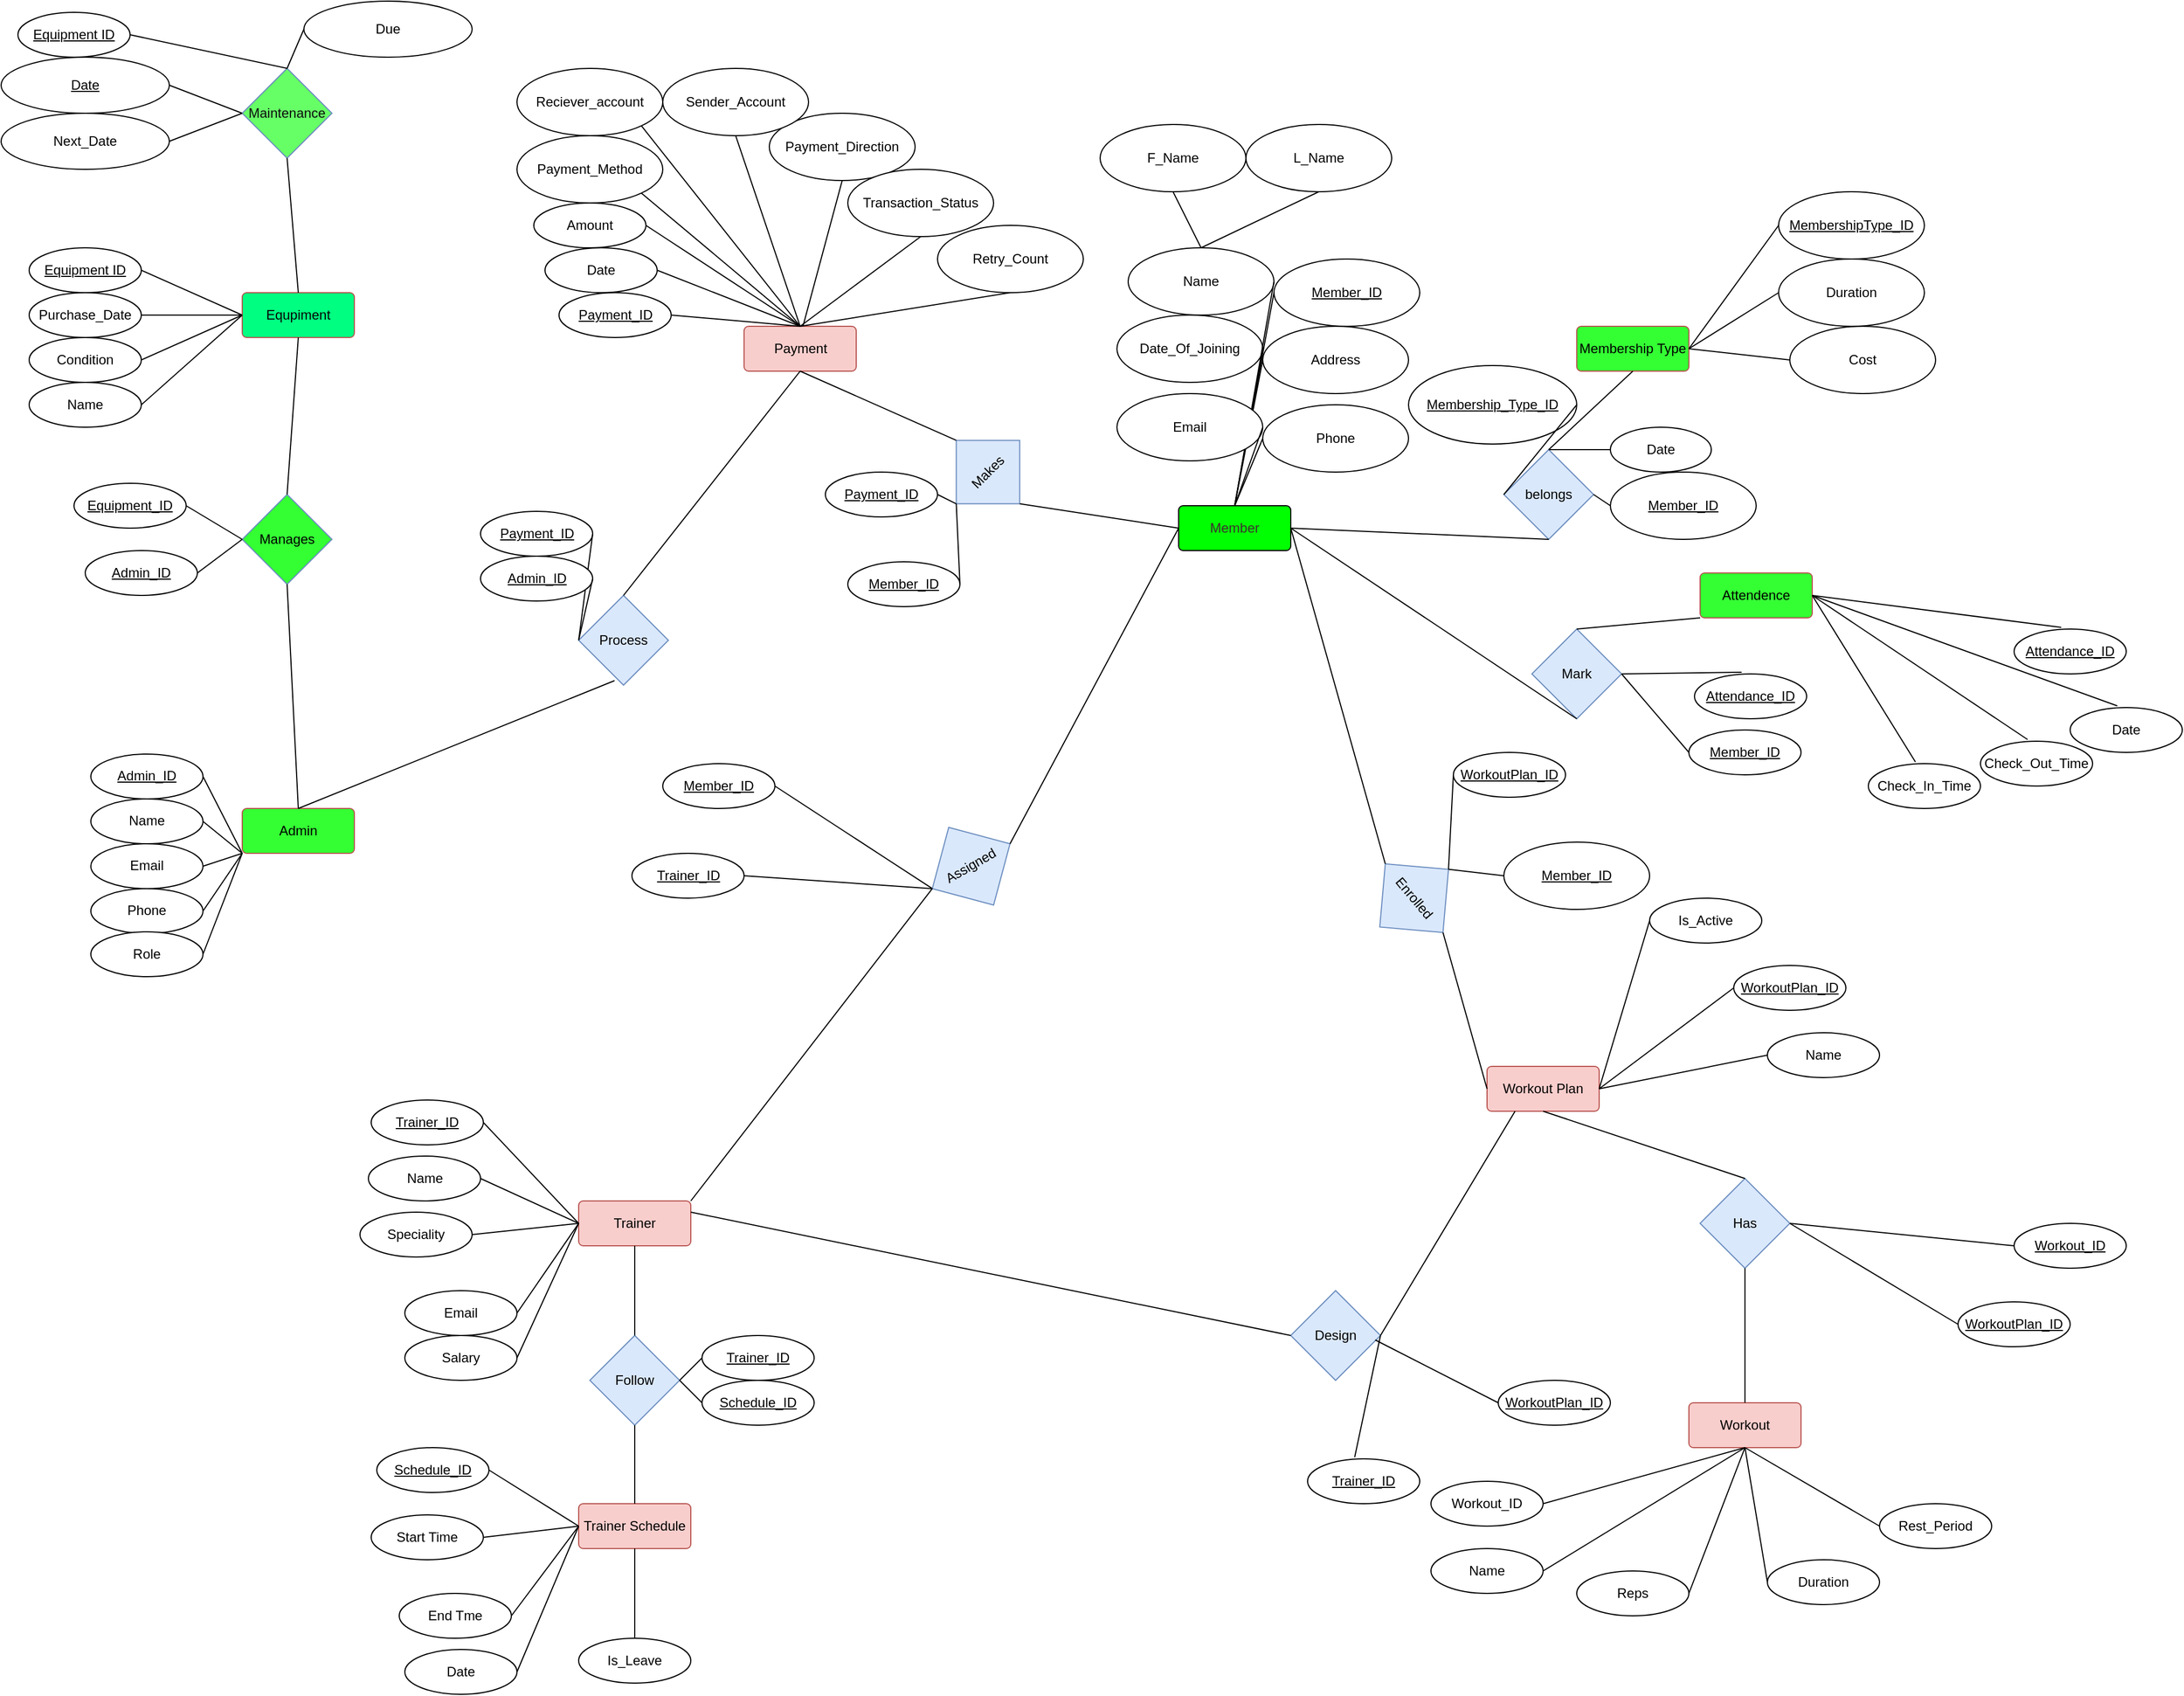 <mxfile>
    <diagram name="Page-1" id="PiudxcxY21ZuL0DZgnnW">
        <mxGraphModel dx="2368" dy="1762" grid="1" gridSize="10" guides="1" tooltips="1" connect="1" arrows="1" fold="1" page="1" pageScale="1" pageWidth="850" pageHeight="1100" math="0" shadow="0">
            <root>
                <mxCell id="0"/>
                <mxCell id="1" parent="0"/>
                <mxCell id="1UJyBjq5cVFDZRbIYlk_-1" value="Admin" style="rounded=1;arcSize=10;whiteSpace=wrap;html=1;align=center;fillColor=#33FF33;strokeColor=#b85450;" parent="1" vertex="1">
                    <mxGeometry x="-540" y="310" width="100" height="40" as="geometry"/>
                </mxCell>
                <mxCell id="1UJyBjq5cVFDZRbIYlk_-6" value="&lt;font color=&quot;#3f3131&quot;&gt;Member&lt;/font&gt;" style="rounded=1;arcSize=10;whiteSpace=wrap;html=1;align=center;fillColor=#00FF00;strokeColor=#000000;" parent="1" vertex="1">
                    <mxGeometry x="295" y="40" width="100" height="40" as="geometry"/>
                </mxCell>
                <mxCell id="1UJyBjq5cVFDZRbIYlk_-7" value="Trainer" style="rounded=1;arcSize=10;whiteSpace=wrap;html=1;align=center;fillColor=#f8cecc;strokeColor=#b85450;" parent="1" vertex="1">
                    <mxGeometry x="-240" y="660" width="100" height="40" as="geometry"/>
                </mxCell>
                <mxCell id="1UJyBjq5cVFDZRbIYlk_-8" value="Payment&lt;span style=&quot;color: rgba(0, 0, 0, 0); font-family: monospace; font-size: 0px; text-align: start; text-wrap: nowrap;&quot;&gt;%3CmxGraphModel%3E%3Croot%3E%3CmxCell%20id%3D%220%22%2F%3E%3CmxCell%20id%3D%221%22%20parent%3D%220%22%2F%3E%3CmxCell%20id%3D%222%22%20value%3D%22Member%22%20style%3D%22rounded%3D1%3BarcSize%3D10%3BwhiteSpace%3Dwrap%3Bhtml%3D1%3Balign%3Dcenter%3B%22%20vertex%3D%221%22%20parent%3D%221%22%3E%3CmxGeometry%20x%3D%22350%22%20y%3D%22200%22%20width%3D%22100%22%20height%3D%2240%22%20as%3D%22geometry%22%2F%3E%3C%2FmxCell%3E%3C%2Froot%3E%3C%2FmxGraphModel%3E&lt;/span&gt;" style="rounded=1;arcSize=10;whiteSpace=wrap;html=1;align=center;fillColor=#f8cecc;strokeColor=#b85450;" parent="1" vertex="1">
                    <mxGeometry x="-92.5" y="-120" width="100" height="40" as="geometry"/>
                </mxCell>
                <mxCell id="1UJyBjq5cVFDZRbIYlk_-9" value="Workout Plan" style="rounded=1;arcSize=10;whiteSpace=wrap;html=1;align=center;fillColor=#f8cecc;strokeColor=#b85450;" parent="1" vertex="1">
                    <mxGeometry x="570" y="540" width="100" height="40" as="geometry"/>
                </mxCell>
                <mxCell id="1UJyBjq5cVFDZRbIYlk_-10" value="Workout" style="rounded=1;arcSize=10;whiteSpace=wrap;html=1;align=center;fillColor=#f8cecc;strokeColor=#b85450;" parent="1" vertex="1">
                    <mxGeometry x="750" y="840" width="100" height="40" as="geometry"/>
                </mxCell>
                <mxCell id="1UJyBjq5cVFDZRbIYlk_-11" value="Membership Type" style="rounded=1;arcSize=10;whiteSpace=wrap;html=1;align=center;fillColor=#33FF33;strokeColor=#b85450;" parent="1" vertex="1">
                    <mxGeometry x="650" y="-120" width="100" height="40" as="geometry"/>
                </mxCell>
                <mxCell id="1UJyBjq5cVFDZRbIYlk_-13" value="&lt;font color=&quot;#050505&quot;&gt;Equpiment&lt;/font&gt;" style="rounded=1;arcSize=10;whiteSpace=wrap;html=1;align=center;fillColor=#00FF80;strokeColor=#b85450;" parent="1" vertex="1">
                    <mxGeometry x="-540" y="-150" width="100" height="40" as="geometry"/>
                </mxCell>
                <mxCell id="1UJyBjq5cVFDZRbIYlk_-14" value="Attendence" style="rounded=1;arcSize=10;whiteSpace=wrap;html=1;align=center;fillColor=#33FF33;strokeColor=#b85450;" parent="1" vertex="1">
                    <mxGeometry x="760" y="100" width="100" height="40" as="geometry"/>
                </mxCell>
                <mxCell id="1UJyBjq5cVFDZRbIYlk_-15" value="Trainer Schedule" style="rounded=1;arcSize=10;whiteSpace=wrap;html=1;align=center;fillColor=#f8cecc;strokeColor=#b85450;" parent="1" vertex="1">
                    <mxGeometry x="-240" y="930" width="100" height="40" as="geometry"/>
                </mxCell>
                <mxCell id="v6D-0U67AB6QKfAhoeiV-9" value="belongs" style="rhombus;whiteSpace=wrap;html=1;fillColor=#dae8fc;strokeColor=#6c8ebf;" parent="1" vertex="1">
                    <mxGeometry x="585" y="-10" width="80" height="80" as="geometry"/>
                </mxCell>
                <mxCell id="v6D-0U67AB6QKfAhoeiV-12" value="" style="endArrow=none;html=1;rounded=0;entryX=0.5;entryY=1;entryDx=0;entryDy=0;exitX=1;exitY=0.5;exitDx=0;exitDy=0;" parent="1" source="1UJyBjq5cVFDZRbIYlk_-6" target="v6D-0U67AB6QKfAhoeiV-9" edge="1">
                    <mxGeometry width="50" height="50" relative="1" as="geometry">
                        <mxPoint x="420" y="200" as="sourcePoint"/>
                        <mxPoint x="470" y="150" as="targetPoint"/>
                    </mxGeometry>
                </mxCell>
                <mxCell id="v6D-0U67AB6QKfAhoeiV-13" value="" style="endArrow=none;html=1;rounded=0;entryX=0.5;entryY=1;entryDx=0;entryDy=0;exitX=0.5;exitY=0;exitDx=0;exitDy=0;" parent="1" source="v6D-0U67AB6QKfAhoeiV-9" target="1UJyBjq5cVFDZRbIYlk_-11" edge="1">
                    <mxGeometry width="50" height="50" relative="1" as="geometry">
                        <mxPoint x="660" y="60" as="sourcePoint"/>
                        <mxPoint x="400" y="130" as="targetPoint"/>
                    </mxGeometry>
                </mxCell>
                <mxCell id="v6D-0U67AB6QKfAhoeiV-18" value="Follow" style="rhombus;whiteSpace=wrap;html=1;fillColor=#dae8fc;strokeColor=#6c8ebf;" parent="1" vertex="1">
                    <mxGeometry x="-230" y="780" width="80" height="80" as="geometry"/>
                </mxCell>
                <mxCell id="v6D-0U67AB6QKfAhoeiV-19" value="Makes" style="rhombus;whiteSpace=wrap;html=1;direction=west;fillColor=#dae8fc;strokeColor=#6c8ebf;rotation=-45;" parent="1" vertex="1">
                    <mxGeometry x="85" y="-30" width="80" height="80" as="geometry"/>
                </mxCell>
                <mxCell id="v6D-0U67AB6QKfAhoeiV-20" value="Enrolled" style="rhombus;whiteSpace=wrap;html=1;fillColor=#dae8fc;strokeColor=#6c8ebf;rotation=50;" parent="1" vertex="1">
                    <mxGeometry x="465" y="350" width="80" height="80" as="geometry"/>
                </mxCell>
                <mxCell id="v6D-0U67AB6QKfAhoeiV-21" value="Mark" style="rhombus;whiteSpace=wrap;html=1;fillColor=#dae8fc;strokeColor=#6c8ebf;" parent="1" vertex="1">
                    <mxGeometry x="610" y="150" width="80" height="80" as="geometry"/>
                </mxCell>
                <mxCell id="v6D-0U67AB6QKfAhoeiV-22" value="Has" style="rhombus;whiteSpace=wrap;html=1;fillColor=#dae8fc;strokeColor=#6c8ebf;" parent="1" vertex="1">
                    <mxGeometry x="760" y="640" width="80" height="80" as="geometry"/>
                </mxCell>
                <mxCell id="v6D-0U67AB6QKfAhoeiV-24" value="Process" style="rhombus;whiteSpace=wrap;html=1;direction=north;fillColor=#dae8fc;strokeColor=#6c8ebf;" parent="1" vertex="1">
                    <mxGeometry x="-240" y="120" width="80" height="80" as="geometry"/>
                </mxCell>
                <mxCell id="v6D-0U67AB6QKfAhoeiV-29" value="" style="endArrow=none;html=1;rounded=0;entryX=0.05;entryY=0.4;entryDx=0;entryDy=0;entryPerimeter=0;exitX=0.5;exitY=0;exitDx=0;exitDy=0;" parent="1" source="1UJyBjq5cVFDZRbIYlk_-1" target="v6D-0U67AB6QKfAhoeiV-24" edge="1">
                    <mxGeometry relative="1" as="geometry">
                        <mxPoint x="340" y="360" as="sourcePoint"/>
                        <mxPoint x="500" y="360" as="targetPoint"/>
                    </mxGeometry>
                </mxCell>
                <mxCell id="v6D-0U67AB6QKfAhoeiV-31" value="" style="endArrow=none;html=1;rounded=0;exitX=0.5;exitY=1;exitDx=0;exitDy=0;entryX=1;entryY=0.5;entryDx=0;entryDy=0;" parent="1" source="1UJyBjq5cVFDZRbIYlk_-8" target="v6D-0U67AB6QKfAhoeiV-24" edge="1">
                    <mxGeometry relative="1" as="geometry">
                        <mxPoint x="200" y="240" as="sourcePoint"/>
                        <mxPoint x="260" y="240" as="targetPoint"/>
                    </mxGeometry>
                </mxCell>
                <mxCell id="v6D-0U67AB6QKfAhoeiV-35" value="" style="endArrow=none;html=1;rounded=0;exitX=1;exitY=0.5;exitDx=0;exitDy=0;entryX=0;entryY=0.5;entryDx=0;entryDy=0;" parent="1" source="1UJyBjq5cVFDZRbIYlk_-6" target="v6D-0U67AB6QKfAhoeiV-20" edge="1">
                    <mxGeometry relative="1" as="geometry">
                        <mxPoint x="220" y="260" as="sourcePoint"/>
                        <mxPoint x="480" y="300" as="targetPoint"/>
                    </mxGeometry>
                </mxCell>
                <mxCell id="v6D-0U67AB6QKfAhoeiV-37" value="" style="endArrow=none;html=1;rounded=0;exitX=0;exitY=0.5;exitDx=0;exitDy=0;entryX=1;entryY=0.5;entryDx=0;entryDy=0;" parent="1" source="1UJyBjq5cVFDZRbIYlk_-9" target="v6D-0U67AB6QKfAhoeiV-20" edge="1">
                    <mxGeometry relative="1" as="geometry">
                        <mxPoint x="230" y="270" as="sourcePoint"/>
                        <mxPoint x="580" y="250" as="targetPoint"/>
                    </mxGeometry>
                </mxCell>
                <mxCell id="v6D-0U67AB6QKfAhoeiV-43" value="" style="endArrow=none;html=1;rounded=0;exitX=0.5;exitY=1;exitDx=0;exitDy=0;entryX=0.5;entryY=0;entryDx=0;entryDy=0;" parent="1" source="1UJyBjq5cVFDZRbIYlk_-9" target="v6D-0U67AB6QKfAhoeiV-22" edge="1">
                    <mxGeometry relative="1" as="geometry">
                        <mxPoint x="240" y="280" as="sourcePoint"/>
                        <mxPoint x="300" y="280" as="targetPoint"/>
                    </mxGeometry>
                </mxCell>
                <mxCell id="v6D-0U67AB6QKfAhoeiV-45" value="" style="endArrow=none;html=1;rounded=0;exitX=0.5;exitY=0;exitDx=0;exitDy=0;entryX=0.5;entryY=1;entryDx=0;entryDy=0;" parent="1" source="1UJyBjq5cVFDZRbIYlk_-10" target="v6D-0U67AB6QKfAhoeiV-22" edge="1">
                    <mxGeometry relative="1" as="geometry">
                        <mxPoint x="250" y="290" as="sourcePoint"/>
                        <mxPoint x="310" y="290" as="targetPoint"/>
                    </mxGeometry>
                </mxCell>
                <mxCell id="v6D-0U67AB6QKfAhoeiV-47" value="" style="endArrow=none;html=1;rounded=0;exitX=0;exitY=0.5;exitDx=0;exitDy=0;entryX=0.5;entryY=0;entryDx=0;entryDy=0;" parent="1" source="1UJyBjq5cVFDZRbIYlk_-6" target="v6D-0U67AB6QKfAhoeiV-19" edge="1">
                    <mxGeometry relative="1" as="geometry">
                        <mxPoint x="260" y="300" as="sourcePoint"/>
                        <mxPoint x="320" y="300" as="targetPoint"/>
                    </mxGeometry>
                </mxCell>
                <mxCell id="v6D-0U67AB6QKfAhoeiV-49" value="" style="endArrow=none;html=1;rounded=0;entryX=0.5;entryY=1;entryDx=0;entryDy=0;exitX=0.5;exitY=1;exitDx=0;exitDy=0;" parent="1" source="1UJyBjq5cVFDZRbIYlk_-8" target="v6D-0U67AB6QKfAhoeiV-19" edge="1">
                    <mxGeometry relative="1" as="geometry">
                        <mxPoint x="50" y="10" as="sourcePoint"/>
                        <mxPoint x="330" y="310" as="targetPoint"/>
                    </mxGeometry>
                </mxCell>
                <mxCell id="v6D-0U67AB6QKfAhoeiV-51" value="" style="endArrow=none;html=1;rounded=0;exitX=1;exitY=0.5;exitDx=0;exitDy=0;entryX=0.5;entryY=1;entryDx=0;entryDy=0;" parent="1" source="1UJyBjq5cVFDZRbIYlk_-6" target="v6D-0U67AB6QKfAhoeiV-21" edge="1">
                    <mxGeometry relative="1" as="geometry">
                        <mxPoint x="280" y="320" as="sourcePoint"/>
                        <mxPoint x="340" y="320" as="targetPoint"/>
                    </mxGeometry>
                </mxCell>
                <mxCell id="v6D-0U67AB6QKfAhoeiV-53" value="" style="endArrow=none;html=1;rounded=0;exitX=0;exitY=1;exitDx=0;exitDy=0;entryX=0.5;entryY=0;entryDx=0;entryDy=0;" parent="1" source="1UJyBjq5cVFDZRbIYlk_-14" target="v6D-0U67AB6QKfAhoeiV-21" edge="1">
                    <mxGeometry relative="1" as="geometry">
                        <mxPoint x="290" y="330" as="sourcePoint"/>
                        <mxPoint x="350" y="330" as="targetPoint"/>
                    </mxGeometry>
                </mxCell>
                <mxCell id="v6D-0U67AB6QKfAhoeiV-65" value="" style="endArrow=none;html=1;rounded=0;exitX=0.5;exitY=0;exitDx=0;exitDy=0;entryX=0.5;entryY=1;entryDx=0;entryDy=0;" parent="1" source="v6D-0U67AB6QKfAhoeiV-18" target="1UJyBjq5cVFDZRbIYlk_-7" edge="1">
                    <mxGeometry relative="1" as="geometry">
                        <mxPoint x="30" y="370" as="sourcePoint"/>
                        <mxPoint x="190" y="370" as="targetPoint"/>
                    </mxGeometry>
                </mxCell>
                <mxCell id="v6D-0U67AB6QKfAhoeiV-66" value="" style="endArrow=none;html=1;rounded=0;exitX=0.5;exitY=0;exitDx=0;exitDy=0;entryX=0.5;entryY=1;entryDx=0;entryDy=0;" parent="1" source="1UJyBjq5cVFDZRbIYlk_-15" target="v6D-0U67AB6QKfAhoeiV-18" edge="1">
                    <mxGeometry relative="1" as="geometry">
                        <mxPoint x="40" y="380" as="sourcePoint"/>
                        <mxPoint x="200" y="380" as="targetPoint"/>
                    </mxGeometry>
                </mxCell>
                <mxCell id="v6D-0U67AB6QKfAhoeiV-68" value="Manages" style="rhombus;whiteSpace=wrap;html=1;fillColor=#33FF33;strokeColor=#6c8ebf;rotation=0;" parent="1" vertex="1">
                    <mxGeometry x="-540" y="30.0" width="80" height="80" as="geometry"/>
                </mxCell>
                <mxCell id="v6D-0U67AB6QKfAhoeiV-69" value="" style="endArrow=none;html=1;rounded=0;exitX=0.5;exitY=1;exitDx=0;exitDy=0;entryX=0.5;entryY=0;entryDx=0;entryDy=0;" parent="1" source="1UJyBjq5cVFDZRbIYlk_-13" target="v6D-0U67AB6QKfAhoeiV-68" edge="1">
                    <mxGeometry relative="1" as="geometry">
                        <mxPoint x="-80" y="-120" as="sourcePoint"/>
                        <mxPoint x="-360" y="8.52" as="targetPoint"/>
                    </mxGeometry>
                </mxCell>
                <mxCell id="v6D-0U67AB6QKfAhoeiV-70" value="" style="endArrow=none;html=1;rounded=0;entryX=0.5;entryY=1;entryDx=0;entryDy=0;exitX=0.5;exitY=0;exitDx=0;exitDy=0;" parent="1" source="1UJyBjq5cVFDZRbIYlk_-1" target="v6D-0U67AB6QKfAhoeiV-68" edge="1">
                    <mxGeometry relative="1" as="geometry">
                        <mxPoint x="100" y="250" as="sourcePoint"/>
                        <mxPoint x="150" y="70" as="targetPoint"/>
                    </mxGeometry>
                </mxCell>
                <mxCell id="v6D-0U67AB6QKfAhoeiV-71" value="Assigned" style="rhombus;whiteSpace=wrap;html=1;fillColor=#dae8fc;strokeColor=#6c8ebf;rotation=-30;direction=south;" parent="1" vertex="1">
                    <mxGeometry x="70" y="321.48" width="80" height="80" as="geometry"/>
                </mxCell>
                <mxCell id="v6D-0U67AB6QKfAhoeiV-72" value="" style="endArrow=none;html=1;rounded=0;exitX=0;exitY=0.5;exitDx=0;exitDy=0;entryX=0.5;entryY=0;entryDx=0;entryDy=0;" parent="1" source="1UJyBjq5cVFDZRbIYlk_-6" target="v6D-0U67AB6QKfAhoeiV-71" edge="1">
                    <mxGeometry relative="1" as="geometry">
                        <mxPoint x="210" y="260" as="sourcePoint"/>
                        <mxPoint x="270" y="370" as="targetPoint"/>
                    </mxGeometry>
                </mxCell>
                <mxCell id="v6D-0U67AB6QKfAhoeiV-73" value="" style="endArrow=none;html=1;rounded=0;exitX=1;exitY=0;exitDx=0;exitDy=0;entryX=0.5;entryY=1;entryDx=0;entryDy=0;" parent="1" source="1UJyBjq5cVFDZRbIYlk_-7" target="v6D-0U67AB6QKfAhoeiV-71" edge="1">
                    <mxGeometry relative="1" as="geometry">
                        <mxPoint x="230" y="560" as="sourcePoint"/>
                        <mxPoint x="280" y="380" as="targetPoint"/>
                    </mxGeometry>
                </mxCell>
                <mxCell id="v6D-0U67AB6QKfAhoeiV-76" value="Design" style="rhombus;whiteSpace=wrap;html=1;fillColor=#dae8fc;strokeColor=#6c8ebf;rotation=0;direction=south;" parent="1" vertex="1">
                    <mxGeometry x="395" y="740" width="80" height="80" as="geometry"/>
                </mxCell>
                <mxCell id="v6D-0U67AB6QKfAhoeiV-77" value="" style="endArrow=none;html=1;rounded=0;exitX=0.25;exitY=1;exitDx=0;exitDy=0;entryX=0.5;entryY=0;entryDx=0;entryDy=0;" parent="1" source="1UJyBjq5cVFDZRbIYlk_-9" target="v6D-0U67AB6QKfAhoeiV-76" edge="1">
                    <mxGeometry relative="1" as="geometry">
                        <mxPoint x="500" y="270" as="sourcePoint"/>
                        <mxPoint x="400" y="400" as="targetPoint"/>
                    </mxGeometry>
                </mxCell>
                <mxCell id="v6D-0U67AB6QKfAhoeiV-78" value="" style="endArrow=none;html=1;rounded=0;exitX=1;exitY=0.25;exitDx=0;exitDy=0;entryX=0.5;entryY=1;entryDx=0;entryDy=0;" parent="1" source="1UJyBjq5cVFDZRbIYlk_-7" target="v6D-0U67AB6QKfAhoeiV-76" edge="1">
                    <mxGeometry relative="1" as="geometry">
                        <mxPoint x="310" y="570" as="sourcePoint"/>
                        <mxPoint x="410" y="410" as="targetPoint"/>
                    </mxGeometry>
                </mxCell>
                <mxCell id="F13kggWCqsYXxIl8s9uE-4" value="Admin_ID" style="ellipse;whiteSpace=wrap;html=1;align=center;fontStyle=4" parent="1" vertex="1">
                    <mxGeometry x="-675" y="261.48" width="100" height="40" as="geometry"/>
                </mxCell>
                <mxCell id="F13kggWCqsYXxIl8s9uE-5" value="" style="endArrow=none;html=1;rounded=0;exitX=1;exitY=0.5;exitDx=0;exitDy=0;entryX=0;entryY=1;entryDx=0;entryDy=0;" parent="1" source="F13kggWCqsYXxIl8s9uE-4" target="1UJyBjq5cVFDZRbIYlk_-1" edge="1">
                    <mxGeometry width="50" height="50" relative="1" as="geometry">
                        <mxPoint x="-275" y="231.48" as="sourcePoint"/>
                        <mxPoint x="-445" y="251.48" as="targetPoint"/>
                    </mxGeometry>
                </mxCell>
                <mxCell id="F13kggWCqsYXxIl8s9uE-6" value="Name" style="ellipse;whiteSpace=wrap;html=1;align=center;" parent="1" vertex="1">
                    <mxGeometry x="-675" y="301.48" width="100" height="40" as="geometry"/>
                </mxCell>
                <mxCell id="F13kggWCqsYXxIl8s9uE-7" value="" style="endArrow=none;html=1;rounded=0;exitX=1;exitY=0.5;exitDx=0;exitDy=0;entryX=0;entryY=1;entryDx=0;entryDy=0;" parent="1" source="F13kggWCqsYXxIl8s9uE-6" target="1UJyBjq5cVFDZRbIYlk_-1" edge="1">
                    <mxGeometry width="50" height="50" relative="1" as="geometry">
                        <mxPoint x="-265" y="291.48" as="sourcePoint"/>
                        <mxPoint x="-435" y="311.48" as="targetPoint"/>
                    </mxGeometry>
                </mxCell>
                <mxCell id="F13kggWCqsYXxIl8s9uE-8" value="Email" style="ellipse;whiteSpace=wrap;html=1;align=center;" parent="1" vertex="1">
                    <mxGeometry x="-675" y="341.48" width="100" height="40" as="geometry"/>
                </mxCell>
                <mxCell id="F13kggWCqsYXxIl8s9uE-9" value="" style="endArrow=none;html=1;rounded=0;exitX=1;exitY=0.5;exitDx=0;exitDy=0;entryX=0;entryY=1;entryDx=0;entryDy=0;" parent="1" source="F13kggWCqsYXxIl8s9uE-8" target="1UJyBjq5cVFDZRbIYlk_-1" edge="1">
                    <mxGeometry width="50" height="50" relative="1" as="geometry">
                        <mxPoint x="-265" y="371.48" as="sourcePoint"/>
                        <mxPoint x="-435" y="391.48" as="targetPoint"/>
                    </mxGeometry>
                </mxCell>
                <mxCell id="F13kggWCqsYXxIl8s9uE-10" value="Phone" style="ellipse;whiteSpace=wrap;html=1;align=center;" parent="1" vertex="1">
                    <mxGeometry x="-675" y="381.48" width="100" height="40" as="geometry"/>
                </mxCell>
                <mxCell id="F13kggWCqsYXxIl8s9uE-11" value="" style="endArrow=none;html=1;rounded=0;exitX=1;exitY=0.5;exitDx=0;exitDy=0;entryX=0;entryY=1;entryDx=0;entryDy=0;" parent="1" source="F13kggWCqsYXxIl8s9uE-10" target="1UJyBjq5cVFDZRbIYlk_-1" edge="1">
                    <mxGeometry width="50" height="50" relative="1" as="geometry">
                        <mxPoint x="-265" y="431.48" as="sourcePoint"/>
                        <mxPoint x="-435" y="451.48" as="targetPoint"/>
                    </mxGeometry>
                </mxCell>
                <mxCell id="F13kggWCqsYXxIl8s9uE-12" value="Role" style="ellipse;whiteSpace=wrap;html=1;align=center;" parent="1" vertex="1">
                    <mxGeometry x="-675" y="420" width="100" height="40" as="geometry"/>
                </mxCell>
                <mxCell id="F13kggWCqsYXxIl8s9uE-13" value="" style="endArrow=none;html=1;rounded=0;exitX=1;exitY=0.5;exitDx=0;exitDy=0;entryX=0;entryY=1;entryDx=0;entryDy=0;" parent="1" source="F13kggWCqsYXxIl8s9uE-12" target="1UJyBjq5cVFDZRbIYlk_-1" edge="1">
                    <mxGeometry width="50" height="50" relative="1" as="geometry">
                        <mxPoint x="-275" y="501.48" as="sourcePoint"/>
                        <mxPoint x="-445" y="521.48" as="targetPoint"/>
                    </mxGeometry>
                </mxCell>
                <mxCell id="F13kggWCqsYXxIl8s9uE-14" value="Date" style="ellipse;whiteSpace=wrap;html=1;align=center;fontStyle=4" parent="1" vertex="1">
                    <mxGeometry x="-755" y="-360" width="150" height="50" as="geometry"/>
                </mxCell>
                <mxCell id="F13kggWCqsYXxIl8s9uE-15" value="" style="endArrow=none;html=1;rounded=0;exitX=1;exitY=0.5;exitDx=0;exitDy=0;entryX=0;entryY=0.5;entryDx=0;entryDy=0;" parent="1" source="F13kggWCqsYXxIl8s9uE-14" target="a_a00b4-tUk0evwlxTbd-73" edge="1">
                    <mxGeometry width="50" height="50" relative="1" as="geometry">
                        <mxPoint x="-390" y="-210" as="sourcePoint"/>
                        <mxPoint x="-600" y="-100" as="targetPoint"/>
                    </mxGeometry>
                </mxCell>
                <mxCell id="F13kggWCqsYXxIl8s9uE-16" value="Purchase_Date" style="ellipse;whiteSpace=wrap;html=1;align=center;" parent="1" vertex="1">
                    <mxGeometry x="-730" y="-150" width="100" height="40" as="geometry"/>
                </mxCell>
                <mxCell id="F13kggWCqsYXxIl8s9uE-17" value="" style="endArrow=none;html=1;rounded=0;exitX=1;exitY=0.5;exitDx=0;exitDy=0;entryX=0;entryY=0.5;entryDx=0;entryDy=0;" parent="1" source="F13kggWCqsYXxIl8s9uE-16" target="1UJyBjq5cVFDZRbIYlk_-13" edge="1">
                    <mxGeometry width="50" height="50" relative="1" as="geometry">
                        <mxPoint x="-380" y="-200" as="sourcePoint"/>
                        <mxPoint x="-560" y="-110" as="targetPoint"/>
                    </mxGeometry>
                </mxCell>
                <mxCell id="F13kggWCqsYXxIl8s9uE-18" value="Equipment ID" style="ellipse;whiteSpace=wrap;html=1;align=center;fontStyle=4" parent="1" vertex="1">
                    <mxGeometry x="-730" y="-190" width="100" height="40" as="geometry"/>
                </mxCell>
                <mxCell id="F13kggWCqsYXxIl8s9uE-19" value="" style="endArrow=none;html=1;rounded=0;exitX=1;exitY=0.5;exitDx=0;exitDy=0;entryX=0;entryY=0.5;entryDx=0;entryDy=0;" parent="1" source="F13kggWCqsYXxIl8s9uE-18" target="1UJyBjq5cVFDZRbIYlk_-13" edge="1">
                    <mxGeometry width="50" height="50" relative="1" as="geometry">
                        <mxPoint x="-370" y="-190" as="sourcePoint"/>
                        <mxPoint x="-600" y="-100" as="targetPoint"/>
                    </mxGeometry>
                </mxCell>
                <mxCell id="F13kggWCqsYXxIl8s9uE-20" value="Name" style="ellipse;whiteSpace=wrap;html=1;align=center;" parent="1" vertex="1">
                    <mxGeometry x="-730" y="-70" width="100" height="40" as="geometry"/>
                </mxCell>
                <mxCell id="F13kggWCqsYXxIl8s9uE-21" value="" style="endArrow=none;html=1;rounded=0;exitX=1;exitY=0.5;exitDx=0;exitDy=0;entryX=0;entryY=0.5;entryDx=0;entryDy=0;" parent="1" source="F13kggWCqsYXxIl8s9uE-20" target="1UJyBjq5cVFDZRbIYlk_-13" edge="1">
                    <mxGeometry width="50" height="50" relative="1" as="geometry">
                        <mxPoint x="-370" y="-120" as="sourcePoint"/>
                        <mxPoint x="-560" y="-110" as="targetPoint"/>
                    </mxGeometry>
                </mxCell>
                <mxCell id="F13kggWCqsYXxIl8s9uE-22" value="Condition" style="ellipse;whiteSpace=wrap;html=1;align=center;" parent="1" vertex="1">
                    <mxGeometry x="-730" y="-110" width="100" height="40" as="geometry"/>
                </mxCell>
                <mxCell id="F13kggWCqsYXxIl8s9uE-23" value="" style="endArrow=none;html=1;rounded=0;exitX=1;exitY=0.5;exitDx=0;exitDy=0;entryX=0;entryY=0.5;entryDx=0;entryDy=0;" parent="1" source="F13kggWCqsYXxIl8s9uE-22" target="1UJyBjq5cVFDZRbIYlk_-13" edge="1">
                    <mxGeometry width="50" height="50" relative="1" as="geometry">
                        <mxPoint x="-360" y="-110" as="sourcePoint"/>
                        <mxPoint x="-600" y="-100" as="targetPoint"/>
                    </mxGeometry>
                </mxCell>
                <mxCell id="F13kggWCqsYXxIl8s9uE-24" value="Trainer_ID" style="ellipse;whiteSpace=wrap;html=1;align=center;fontStyle=4" parent="1" vertex="1">
                    <mxGeometry x="-425" y="570" width="100" height="40" as="geometry"/>
                </mxCell>
                <mxCell id="F13kggWCqsYXxIl8s9uE-25" value="" style="endArrow=none;html=1;rounded=0;exitX=1;exitY=0.5;exitDx=0;exitDy=0;entryX=0;entryY=0.5;entryDx=0;entryDy=0;" parent="1" source="F13kggWCqsYXxIl8s9uE-24" target="1UJyBjq5cVFDZRbIYlk_-7" edge="1">
                    <mxGeometry width="50" height="50" relative="1" as="geometry">
                        <mxPoint x="-100" y="660" as="sourcePoint"/>
                        <mxPoint x="-210" y="530" as="targetPoint"/>
                    </mxGeometry>
                </mxCell>
                <mxCell id="F13kggWCqsYXxIl8s9uE-26" value="Name" style="ellipse;whiteSpace=wrap;html=1;align=center;" parent="1" vertex="1">
                    <mxGeometry x="-427.5" y="620" width="100" height="40" as="geometry"/>
                </mxCell>
                <mxCell id="F13kggWCqsYXxIl8s9uE-27" value="" style="endArrow=none;html=1;rounded=0;exitX=1;exitY=0.5;exitDx=0;exitDy=0;entryX=0;entryY=0.5;entryDx=0;entryDy=0;" parent="1" source="F13kggWCqsYXxIl8s9uE-26" target="1UJyBjq5cVFDZRbIYlk_-7" edge="1">
                    <mxGeometry width="50" height="50" relative="1" as="geometry">
                        <mxPoint x="-90" y="670" as="sourcePoint"/>
                        <mxPoint x="-230" y="690" as="targetPoint"/>
                    </mxGeometry>
                </mxCell>
                <mxCell id="F13kggWCqsYXxIl8s9uE-28" value="Speciality" style="ellipse;whiteSpace=wrap;html=1;align=center;" parent="1" vertex="1">
                    <mxGeometry x="-435" y="670" width="100" height="40" as="geometry"/>
                </mxCell>
                <mxCell id="F13kggWCqsYXxIl8s9uE-29" value="" style="endArrow=none;html=1;rounded=0;exitX=1;exitY=0.5;exitDx=0;exitDy=0;entryX=0;entryY=0.5;entryDx=0;entryDy=0;" parent="1" source="F13kggWCqsYXxIl8s9uE-28" target="1UJyBjq5cVFDZRbIYlk_-7" edge="1">
                    <mxGeometry width="50" height="50" relative="1" as="geometry">
                        <mxPoint x="-80" y="680" as="sourcePoint"/>
                        <mxPoint x="-220" y="700" as="targetPoint"/>
                    </mxGeometry>
                </mxCell>
                <mxCell id="F13kggWCqsYXxIl8s9uE-30" value="Email" style="ellipse;whiteSpace=wrap;html=1;align=center;" parent="1" vertex="1">
                    <mxGeometry x="-395" y="740" width="100" height="40" as="geometry"/>
                </mxCell>
                <mxCell id="F13kggWCqsYXxIl8s9uE-31" value="" style="endArrow=none;html=1;rounded=0;exitX=1;exitY=0.5;exitDx=0;exitDy=0;" parent="1" source="F13kggWCqsYXxIl8s9uE-30" edge="1">
                    <mxGeometry width="50" height="50" relative="1" as="geometry">
                        <mxPoint x="-110" y="770" as="sourcePoint"/>
                        <mxPoint x="-240" y="680" as="targetPoint"/>
                    </mxGeometry>
                </mxCell>
                <mxCell id="F13kggWCqsYXxIl8s9uE-32" value="Salary" style="ellipse;whiteSpace=wrap;html=1;align=center;" parent="1" vertex="1">
                    <mxGeometry x="-395" y="780" width="100" height="40" as="geometry"/>
                </mxCell>
                <mxCell id="F13kggWCqsYXxIl8s9uE-33" value="" style="endArrow=none;html=1;rounded=0;exitX=1;exitY=0.5;exitDx=0;exitDy=0;entryX=0;entryY=0.5;entryDx=0;entryDy=0;" parent="1" source="F13kggWCqsYXxIl8s9uE-32" target="1UJyBjq5cVFDZRbIYlk_-7" edge="1">
                    <mxGeometry width="50" height="50" relative="1" as="geometry">
                        <mxPoint x="-120" y="840" as="sourcePoint"/>
                        <mxPoint x="-260" y="860" as="targetPoint"/>
                    </mxGeometry>
                </mxCell>
                <mxCell id="F13kggWCqsYXxIl8s9uE-34" value="Schedule_ID" style="ellipse;whiteSpace=wrap;html=1;align=center;fontStyle=4" parent="1" vertex="1">
                    <mxGeometry x="-420" y="880" width="100" height="40" as="geometry"/>
                </mxCell>
                <mxCell id="F13kggWCqsYXxIl8s9uE-35" value="" style="endArrow=none;html=1;rounded=0;exitX=1;exitY=0.5;exitDx=0;exitDy=0;entryX=0;entryY=0.5;entryDx=0;entryDy=0;" parent="1" source="F13kggWCqsYXxIl8s9uE-34" edge="1">
                    <mxGeometry width="50" height="50" relative="1" as="geometry">
                        <mxPoint x="-100" y="930" as="sourcePoint"/>
                        <mxPoint x="-240" y="950" as="targetPoint"/>
                    </mxGeometry>
                </mxCell>
                <mxCell id="F13kggWCqsYXxIl8s9uE-38" value="Start Time" style="ellipse;whiteSpace=wrap;html=1;align=center;" parent="1" vertex="1">
                    <mxGeometry x="-425" y="940" width="100" height="40" as="geometry"/>
                </mxCell>
                <mxCell id="F13kggWCqsYXxIl8s9uE-39" value="" style="endArrow=none;html=1;rounded=0;exitX=1;exitY=0.5;exitDx=0;exitDy=0;" parent="1" source="F13kggWCqsYXxIl8s9uE-38" edge="1">
                    <mxGeometry width="50" height="50" relative="1" as="geometry">
                        <mxPoint x="-80" y="950" as="sourcePoint"/>
                        <mxPoint x="-240" y="950" as="targetPoint"/>
                    </mxGeometry>
                </mxCell>
                <mxCell id="F13kggWCqsYXxIl8s9uE-40" value="End Tme" style="ellipse;whiteSpace=wrap;html=1;align=center;" parent="1" vertex="1">
                    <mxGeometry x="-400" y="1010" width="100" height="40" as="geometry"/>
                </mxCell>
                <mxCell id="F13kggWCqsYXxIl8s9uE-41" value="" style="endArrow=none;html=1;rounded=0;exitX=1;exitY=0.5;exitDx=0;exitDy=0;entryX=0;entryY=0.5;entryDx=0;entryDy=0;" parent="1" source="F13kggWCqsYXxIl8s9uE-40" target="1UJyBjq5cVFDZRbIYlk_-15" edge="1">
                    <mxGeometry width="50" height="50" relative="1" as="geometry">
                        <mxPoint x="-70" y="960" as="sourcePoint"/>
                        <mxPoint x="-210" y="980" as="targetPoint"/>
                    </mxGeometry>
                </mxCell>
                <mxCell id="F13kggWCqsYXxIl8s9uE-42" value="Date" style="ellipse;whiteSpace=wrap;html=1;align=center;" parent="1" vertex="1">
                    <mxGeometry x="-395" y="1060" width="100" height="40" as="geometry"/>
                </mxCell>
                <mxCell id="F13kggWCqsYXxIl8s9uE-43" value="" style="endArrow=none;html=1;rounded=0;exitX=1;exitY=0.5;exitDx=0;exitDy=0;entryX=0;entryY=0.5;entryDx=0;entryDy=0;" parent="1" source="F13kggWCqsYXxIl8s9uE-42" target="1UJyBjq5cVFDZRbIYlk_-15" edge="1">
                    <mxGeometry width="50" height="50" relative="1" as="geometry">
                        <mxPoint x="-100" y="1020" as="sourcePoint"/>
                        <mxPoint x="-240" y="1040" as="targetPoint"/>
                    </mxGeometry>
                </mxCell>
                <mxCell id="F13kggWCqsYXxIl8s9uE-66" value="Workout_ID" style="ellipse;whiteSpace=wrap;html=1;align=center;" parent="1" vertex="1">
                    <mxGeometry x="520" y="910" width="100" height="40" as="geometry"/>
                </mxCell>
                <mxCell id="F13kggWCqsYXxIl8s9uE-67" value="" style="endArrow=none;html=1;rounded=0;exitX=1;exitY=0.5;exitDx=0;exitDy=0;entryX=0.5;entryY=1;entryDx=0;entryDy=0;" parent="1" source="F13kggWCqsYXxIl8s9uE-66" target="1UJyBjq5cVFDZRbIYlk_-10" edge="1">
                    <mxGeometry width="50" height="50" relative="1" as="geometry">
                        <mxPoint x="900" y="880" as="sourcePoint"/>
                        <mxPoint x="740" y="880" as="targetPoint"/>
                    </mxGeometry>
                </mxCell>
                <mxCell id="F13kggWCqsYXxIl8s9uE-68" value="Name" style="ellipse;whiteSpace=wrap;html=1;align=center;" parent="1" vertex="1">
                    <mxGeometry x="520" y="970" width="100" height="40" as="geometry"/>
                </mxCell>
                <mxCell id="F13kggWCqsYXxIl8s9uE-69" value="" style="endArrow=none;html=1;rounded=0;exitX=1;exitY=0.5;exitDx=0;exitDy=0;entryX=0.5;entryY=1;entryDx=0;entryDy=0;" parent="1" source="F13kggWCqsYXxIl8s9uE-68" target="1UJyBjq5cVFDZRbIYlk_-10" edge="1">
                    <mxGeometry width="50" height="50" relative="1" as="geometry">
                        <mxPoint x="910" y="890" as="sourcePoint"/>
                        <mxPoint x="740" y="880" as="targetPoint"/>
                    </mxGeometry>
                </mxCell>
                <mxCell id="F13kggWCqsYXxIl8s9uE-70" value="Reps" style="ellipse;whiteSpace=wrap;html=1;align=center;" parent="1" vertex="1">
                    <mxGeometry x="650" y="990" width="100" height="40" as="geometry"/>
                </mxCell>
                <mxCell id="F13kggWCqsYXxIl8s9uE-71" value="" style="endArrow=none;html=1;rounded=0;exitX=1;exitY=0.5;exitDx=0;exitDy=0;entryX=0.5;entryY=1;entryDx=0;entryDy=0;" parent="1" source="F13kggWCqsYXxIl8s9uE-70" target="1UJyBjq5cVFDZRbIYlk_-10" edge="1">
                    <mxGeometry width="50" height="50" relative="1" as="geometry">
                        <mxPoint x="880" y="950" as="sourcePoint"/>
                        <mxPoint x="740" y="880" as="targetPoint"/>
                        <Array as="points"/>
                    </mxGeometry>
                </mxCell>
                <mxCell id="F13kggWCqsYXxIl8s9uE-72" value="Duration" style="ellipse;whiteSpace=wrap;html=1;align=center;direction=west;" parent="1" vertex="1">
                    <mxGeometry x="820" y="980" width="100" height="40" as="geometry"/>
                </mxCell>
                <mxCell id="F13kggWCqsYXxIl8s9uE-73" value="" style="endArrow=none;html=1;rounded=0;exitX=1;exitY=0.5;exitDx=0;exitDy=0;entryX=0.5;entryY=1;entryDx=0;entryDy=0;" parent="1" source="F13kggWCqsYXxIl8s9uE-72" target="1UJyBjq5cVFDZRbIYlk_-10" edge="1">
                    <mxGeometry width="50" height="50" relative="1" as="geometry">
                        <mxPoint x="1100" y="950" as="sourcePoint"/>
                        <mxPoint x="940" y="950" as="targetPoint"/>
                    </mxGeometry>
                </mxCell>
                <mxCell id="F13kggWCqsYXxIl8s9uE-74" value="Rest_Period" style="ellipse;whiteSpace=wrap;html=1;align=center;direction=west;" parent="1" vertex="1">
                    <mxGeometry x="920" y="930" width="100" height="40" as="geometry"/>
                </mxCell>
                <mxCell id="F13kggWCqsYXxIl8s9uE-75" value="" style="endArrow=none;html=1;rounded=0;exitX=1;exitY=0.5;exitDx=0;exitDy=0;entryX=0.5;entryY=1;entryDx=0;entryDy=0;" parent="1" source="F13kggWCqsYXxIl8s9uE-74" target="1UJyBjq5cVFDZRbIYlk_-10" edge="1">
                    <mxGeometry width="50" height="50" relative="1" as="geometry">
                        <mxPoint x="1110" y="960" as="sourcePoint"/>
                        <mxPoint x="940" y="950" as="targetPoint"/>
                    </mxGeometry>
                </mxCell>
                <mxCell id="F13kggWCqsYXxIl8s9uE-78" value="Trainer_ID" style="ellipse;whiteSpace=wrap;html=1;align=center;fontStyle=4" parent="1" vertex="1">
                    <mxGeometry x="410" y="890" width="100" height="40" as="geometry"/>
                </mxCell>
                <mxCell id="F13kggWCqsYXxIl8s9uE-79" value="" style="endArrow=none;html=1;rounded=0;exitX=0.5;exitY=0;exitDx=0;exitDy=0;entryX=0.42;entryY=-0.037;entryDx=0;entryDy=0;entryPerimeter=0;" parent="1" source="v6D-0U67AB6QKfAhoeiV-76" target="F13kggWCqsYXxIl8s9uE-78" edge="1">
                    <mxGeometry width="50" height="50" relative="1" as="geometry">
                        <mxPoint x="107.5" y="1051.48" as="sourcePoint"/>
                        <mxPoint x="592.5" y="812.96" as="targetPoint"/>
                    </mxGeometry>
                </mxCell>
                <mxCell id="F13kggWCqsYXxIl8s9uE-84" value="WorkoutPlan_ID" style="ellipse;whiteSpace=wrap;html=1;align=center;fontStyle=4" parent="1" vertex="1">
                    <mxGeometry x="790" y="450" width="100" height="40" as="geometry"/>
                </mxCell>
                <mxCell id="F13kggWCqsYXxIl8s9uE-85" value="" style="endArrow=none;html=1;rounded=0;exitX=1;exitY=0.5;exitDx=0;exitDy=0;entryX=0;entryY=0.5;entryDx=0;entryDy=0;" parent="1" source="1UJyBjq5cVFDZRbIYlk_-9" target="F13kggWCqsYXxIl8s9uE-84" edge="1">
                    <mxGeometry width="50" height="50" relative="1" as="geometry">
                        <mxPoint x="950" y="370" as="sourcePoint"/>
                        <mxPoint x="1060" y="430" as="targetPoint"/>
                        <Array as="points"/>
                    </mxGeometry>
                </mxCell>
                <mxCell id="F13kggWCqsYXxIl8s9uE-86" value="Attendance_ID" style="ellipse;whiteSpace=wrap;html=1;align=center;fontStyle=4" parent="1" vertex="1">
                    <mxGeometry x="1040" y="150" width="100" height="40" as="geometry"/>
                </mxCell>
                <mxCell id="F13kggWCqsYXxIl8s9uE-87" value="" style="endArrow=none;html=1;rounded=0;entryX=0.42;entryY=-0.037;entryDx=0;entryDy=0;entryPerimeter=0;exitX=1;exitY=0.5;exitDx=0;exitDy=0;" parent="1" source="1UJyBjq5cVFDZRbIYlk_-14" target="F13kggWCqsYXxIl8s9uE-86" edge="1">
                    <mxGeometry width="50" height="50" relative="1" as="geometry">
                        <mxPoint x="900" y="160" as="sourcePoint"/>
                        <mxPoint x="980" y="191.48" as="targetPoint"/>
                    </mxGeometry>
                </mxCell>
                <mxCell id="F13kggWCqsYXxIl8s9uE-90" value="Date" style="ellipse;whiteSpace=wrap;html=1;align=center;" parent="1" vertex="1">
                    <mxGeometry x="1090" y="220" width="100" height="40" as="geometry"/>
                </mxCell>
                <mxCell id="F13kggWCqsYXxIl8s9uE-91" value="" style="endArrow=none;html=1;rounded=0;entryX=0.42;entryY=-0.037;entryDx=0;entryDy=0;entryPerimeter=0;exitX=1;exitY=0.5;exitDx=0;exitDy=0;" parent="1" source="1UJyBjq5cVFDZRbIYlk_-14" target="F13kggWCqsYXxIl8s9uE-90" edge="1">
                    <mxGeometry width="50" height="50" relative="1" as="geometry">
                        <mxPoint x="870" y="130" as="sourcePoint"/>
                        <mxPoint x="990" y="201.48" as="targetPoint"/>
                    </mxGeometry>
                </mxCell>
                <mxCell id="F13kggWCqsYXxIl8s9uE-94" value="Check_Out_Time" style="ellipse;whiteSpace=wrap;html=1;align=center;" parent="1" vertex="1">
                    <mxGeometry x="1010" y="250" width="100" height="40" as="geometry"/>
                </mxCell>
                <mxCell id="F13kggWCqsYXxIl8s9uE-95" value="" style="endArrow=none;html=1;rounded=0;entryX=0.42;entryY=-0.037;entryDx=0;entryDy=0;entryPerimeter=0;" parent="1" target="F13kggWCqsYXxIl8s9uE-94" edge="1">
                    <mxGeometry width="50" height="50" relative="1" as="geometry">
                        <mxPoint x="860" y="120" as="sourcePoint"/>
                        <mxPoint x="1010" y="221.48" as="targetPoint"/>
                    </mxGeometry>
                </mxCell>
                <mxCell id="F13kggWCqsYXxIl8s9uE-96" value="Check_In_Time" style="ellipse;whiteSpace=wrap;html=1;align=center;" parent="1" vertex="1">
                    <mxGeometry x="910" y="270" width="100" height="40" as="geometry"/>
                </mxCell>
                <mxCell id="F13kggWCqsYXxIl8s9uE-97" value="" style="endArrow=none;html=1;rounded=0;entryX=0.42;entryY=-0.037;entryDx=0;entryDy=0;entryPerimeter=0;" parent="1" target="F13kggWCqsYXxIl8s9uE-96" edge="1">
                    <mxGeometry width="50" height="50" relative="1" as="geometry">
                        <mxPoint x="860" y="120" as="sourcePoint"/>
                        <mxPoint x="930" y="281.48" as="targetPoint"/>
                    </mxGeometry>
                </mxCell>
                <mxCell id="F13kggWCqsYXxIl8s9uE-99" value="Date" style="ellipse;whiteSpace=wrap;html=1;align=center;" parent="1" vertex="1">
                    <mxGeometry x="-270" y="-190" width="100" height="40" as="geometry"/>
                </mxCell>
                <mxCell id="F13kggWCqsYXxIl8s9uE-100" value="" style="endArrow=none;html=1;rounded=0;exitX=1;exitY=0.5;exitDx=0;exitDy=0;entryX=0.5;entryY=0;entryDx=0;entryDy=0;" parent="1" source="F13kggWCqsYXxIl8s9uE-99" target="1UJyBjq5cVFDZRbIYlk_-8" edge="1">
                    <mxGeometry width="50" height="50" relative="1" as="geometry">
                        <mxPoint x="200" y="-320" as="sourcePoint"/>
                        <mxPoint x="70" y="-280" as="targetPoint"/>
                    </mxGeometry>
                </mxCell>
                <mxCell id="F13kggWCqsYXxIl8s9uE-101" value="Amount" style="ellipse;whiteSpace=wrap;html=1;align=center;direction=west;" parent="1" vertex="1">
                    <mxGeometry x="-280" y="-230" width="100" height="40" as="geometry"/>
                </mxCell>
                <mxCell id="F13kggWCqsYXxIl8s9uE-102" value="" style="endArrow=none;html=1;rounded=0;exitX=0;exitY=0.5;exitDx=0;exitDy=0;entryX=0.5;entryY=0;entryDx=0;entryDy=0;" parent="1" source="F13kggWCqsYXxIl8s9uE-101" target="1UJyBjq5cVFDZRbIYlk_-8" edge="1">
                    <mxGeometry width="50" height="50" relative="1" as="geometry">
                        <mxPoint x="210" y="-310" as="sourcePoint"/>
                        <mxPoint x="70" y="-280" as="targetPoint"/>
                    </mxGeometry>
                </mxCell>
                <mxCell id="F13kggWCqsYXxIl8s9uE-103" value="Payment_ID" style="ellipse;whiteSpace=wrap;html=1;align=center;fontStyle=4" parent="1" vertex="1">
                    <mxGeometry x="-257.5" y="-150" width="100" height="40" as="geometry"/>
                </mxCell>
                <mxCell id="F13kggWCqsYXxIl8s9uE-104" value="" style="endArrow=none;html=1;rounded=0;exitX=1;exitY=0.5;exitDx=0;exitDy=0;entryX=0.5;entryY=0;entryDx=0;entryDy=0;" parent="1" source="F13kggWCqsYXxIl8s9uE-103" target="1UJyBjq5cVFDZRbIYlk_-8" edge="1">
                    <mxGeometry width="50" height="50" relative="1" as="geometry">
                        <mxPoint x="210" y="-240" as="sourcePoint"/>
                        <mxPoint x="70" y="-280" as="targetPoint"/>
                    </mxGeometry>
                </mxCell>
                <mxCell id="F13kggWCqsYXxIl8s9uE-107" value="Payment_Method" style="ellipse;whiteSpace=wrap;html=1;align=center;direction=west;" parent="1" vertex="1">
                    <mxGeometry x="-295" y="-290" width="130" height="60" as="geometry"/>
                </mxCell>
                <mxCell id="F13kggWCqsYXxIl8s9uE-108" value="" style="endArrow=none;html=1;rounded=0;exitX=0;exitY=0;exitDx=0;exitDy=0;entryX=0.5;entryY=0;entryDx=0;entryDy=0;" parent="1" source="F13kggWCqsYXxIl8s9uE-107" target="1UJyBjq5cVFDZRbIYlk_-8" edge="1">
                    <mxGeometry width="50" height="50" relative="1" as="geometry">
                        <mxPoint x="310" y="-350" as="sourcePoint"/>
                        <mxPoint x="-22.5" y="-130" as="targetPoint"/>
                    </mxGeometry>
                </mxCell>
                <mxCell id="F13kggWCqsYXxIl8s9uE-109" value="Duration" style="ellipse;whiteSpace=wrap;html=1;align=center;direction=west;" parent="1" vertex="1">
                    <mxGeometry x="830" y="-180" width="130" height="60" as="geometry"/>
                </mxCell>
                <mxCell id="F13kggWCqsYXxIl8s9uE-110" value="" style="endArrow=none;html=1;rounded=0;exitX=1;exitY=0.5;exitDx=0;exitDy=0;entryX=1;entryY=0.5;entryDx=0;entryDy=0;" parent="1" source="F13kggWCqsYXxIl8s9uE-109" target="1UJyBjq5cVFDZRbIYlk_-11" edge="1">
                    <mxGeometry width="50" height="50" relative="1" as="geometry">
                        <mxPoint x="1062.5" y="-270" as="sourcePoint"/>
                        <mxPoint x="710" y="-40" as="targetPoint"/>
                    </mxGeometry>
                </mxCell>
                <mxCell id="F13kggWCqsYXxIl8s9uE-111" value="MembershipType_ID" style="ellipse;whiteSpace=wrap;html=1;align=center;direction=west;fontStyle=4" parent="1" vertex="1">
                    <mxGeometry x="830" y="-240" width="130" height="60" as="geometry"/>
                </mxCell>
                <mxCell id="F13kggWCqsYXxIl8s9uE-112" value="" style="endArrow=none;html=1;rounded=0;entryX=1;entryY=0.5;entryDx=0;entryDy=0;exitX=1;exitY=0.5;exitDx=0;exitDy=0;" parent="1" source="F13kggWCqsYXxIl8s9uE-111" target="1UJyBjq5cVFDZRbIYlk_-11" edge="1">
                    <mxGeometry width="50" height="50" relative="1" as="geometry">
                        <mxPoint x="977.5" y="-350" as="sourcePoint"/>
                        <mxPoint x="625" y="-120" as="targetPoint"/>
                    </mxGeometry>
                </mxCell>
                <mxCell id="F13kggWCqsYXxIl8s9uE-115" value="Cost" style="ellipse;whiteSpace=wrap;html=1;align=center;direction=west;" parent="1" vertex="1">
                    <mxGeometry x="840" y="-120" width="130" height="60" as="geometry"/>
                </mxCell>
                <mxCell id="F13kggWCqsYXxIl8s9uE-116" value="" style="endArrow=none;html=1;rounded=0;exitX=1;exitY=0.5;exitDx=0;exitDy=0;entryX=1;entryY=0.5;entryDx=0;entryDy=0;" parent="1" source="F13kggWCqsYXxIl8s9uE-115" target="1UJyBjq5cVFDZRbIYlk_-11" edge="1">
                    <mxGeometry width="50" height="50" relative="1" as="geometry">
                        <mxPoint x="1067.5" y="-200" as="sourcePoint"/>
                        <mxPoint x="715" y="30" as="targetPoint"/>
                    </mxGeometry>
                </mxCell>
                <mxCell id="F13kggWCqsYXxIl8s9uE-117" value="Address" style="ellipse;whiteSpace=wrap;html=1;align=center;direction=west;" parent="1" vertex="1">
                    <mxGeometry x="370" y="-120" width="130" height="60" as="geometry"/>
                </mxCell>
                <mxCell id="F13kggWCqsYXxIl8s9uE-118" value="" style="endArrow=none;html=1;rounded=0;exitX=1;exitY=0.5;exitDx=0;exitDy=0;entryX=0.5;entryY=0;entryDx=0;entryDy=0;" parent="1" source="F13kggWCqsYXxIl8s9uE-117" target="1UJyBjq5cVFDZRbIYlk_-6" edge="1">
                    <mxGeometry width="50" height="50" relative="1" as="geometry">
                        <mxPoint x="682.5" y="-230" as="sourcePoint"/>
                        <mxPoint x="350" y="50" as="targetPoint"/>
                    </mxGeometry>
                </mxCell>
                <mxCell id="F13kggWCqsYXxIl8s9uE-119" value="Member_ID" style="ellipse;whiteSpace=wrap;html=1;align=center;direction=west;fontStyle=4" parent="1" vertex="1">
                    <mxGeometry x="380" y="-180" width="130" height="60" as="geometry"/>
                </mxCell>
                <mxCell id="F13kggWCqsYXxIl8s9uE-120" value="" style="endArrow=none;html=1;rounded=0;exitX=1;exitY=0.5;exitDx=0;exitDy=0;entryX=0.5;entryY=0;entryDx=0;entryDy=0;" parent="1" source="F13kggWCqsYXxIl8s9uE-119" target="1UJyBjq5cVFDZRbIYlk_-6" edge="1">
                    <mxGeometry width="50" height="50" relative="1" as="geometry">
                        <mxPoint x="642.5" y="-260" as="sourcePoint"/>
                        <mxPoint x="390" y="-10" as="targetPoint"/>
                    </mxGeometry>
                </mxCell>
                <mxCell id="F13kggWCqsYXxIl8s9uE-121" value="Phone" style="ellipse;whiteSpace=wrap;html=1;align=center;direction=west;" parent="1" vertex="1">
                    <mxGeometry x="370" y="-50" width="130" height="60" as="geometry"/>
                </mxCell>
                <mxCell id="F13kggWCqsYXxIl8s9uE-122" value="" style="endArrow=none;html=1;rounded=0;exitX=1;exitY=0.5;exitDx=0;exitDy=0;entryX=0.5;entryY=0;entryDx=0;entryDy=0;" parent="1" source="F13kggWCqsYXxIl8s9uE-121" target="1UJyBjq5cVFDZRbIYlk_-6" edge="1">
                    <mxGeometry width="50" height="50" relative="1" as="geometry">
                        <mxPoint x="687.5" y="-160" as="sourcePoint"/>
                        <mxPoint x="360" y="100" as="targetPoint"/>
                    </mxGeometry>
                </mxCell>
                <mxCell id="F13kggWCqsYXxIl8s9uE-123" value="Date_Of_Joining" style="ellipse;whiteSpace=wrap;html=1;align=center;direction=east;" parent="1" vertex="1">
                    <mxGeometry x="240" y="-130" width="130" height="60" as="geometry"/>
                </mxCell>
                <mxCell id="F13kggWCqsYXxIl8s9uE-124" value="" style="endArrow=none;html=1;rounded=0;exitX=1;exitY=0.5;exitDx=0;exitDy=0;entryX=0.5;entryY=0;entryDx=0;entryDy=0;" parent="1" source="F13kggWCqsYXxIl8s9uE-123" target="1UJyBjq5cVFDZRbIYlk_-6" edge="1">
                    <mxGeometry width="50" height="50" relative="1" as="geometry">
                        <mxPoint x="462.5" y="-225" as="sourcePoint"/>
                        <mxPoint x="170" y="-5" as="targetPoint"/>
                    </mxGeometry>
                </mxCell>
                <mxCell id="F13kggWCqsYXxIl8s9uE-125" value="Name" style="ellipse;whiteSpace=wrap;html=1;align=center;direction=east;" parent="1" vertex="1">
                    <mxGeometry x="250" y="-190" width="130" height="60" as="geometry"/>
                </mxCell>
                <mxCell id="F13kggWCqsYXxIl8s9uE-126" value="" style="endArrow=none;html=1;rounded=0;exitX=1;exitY=0.5;exitDx=0;exitDy=0;entryX=0.5;entryY=0;entryDx=0;entryDy=0;" parent="1" source="F13kggWCqsYXxIl8s9uE-125" target="1UJyBjq5cVFDZRbIYlk_-6" edge="1">
                    <mxGeometry width="50" height="50" relative="1" as="geometry">
                        <mxPoint x="422.5" y="-255" as="sourcePoint"/>
                        <mxPoint x="170" y="-5" as="targetPoint"/>
                    </mxGeometry>
                </mxCell>
                <mxCell id="F13kggWCqsYXxIl8s9uE-127" value="Email" style="ellipse;whiteSpace=wrap;html=1;align=center;direction=east;" parent="1" vertex="1">
                    <mxGeometry x="240" y="-60" width="130" height="60" as="geometry"/>
                </mxCell>
                <mxCell id="F13kggWCqsYXxIl8s9uE-128" value="" style="endArrow=none;html=1;rounded=0;exitX=1;exitY=0.5;exitDx=0;exitDy=0;entryX=0.5;entryY=0;entryDx=0;entryDy=0;" parent="1" source="F13kggWCqsYXxIl8s9uE-127" target="1UJyBjq5cVFDZRbIYlk_-6" edge="1">
                    <mxGeometry width="50" height="50" relative="1" as="geometry">
                        <mxPoint x="467.5" y="-155" as="sourcePoint"/>
                        <mxPoint x="170" y="-5" as="targetPoint"/>
                    </mxGeometry>
                </mxCell>
                <mxCell id="F13kggWCqsYXxIl8s9uE-129" value="Membership_Type_ID" style="ellipse;whiteSpace=wrap;html=1;align=center;direction=west;fontStyle=4" parent="1" vertex="1">
                    <mxGeometry x="500" y="-85" width="150" height="70" as="geometry"/>
                </mxCell>
                <mxCell id="F13kggWCqsYXxIl8s9uE-130" value="" style="endArrow=none;html=1;rounded=0;exitX=0;exitY=0.5;exitDx=0;exitDy=0;entryX=0;entryY=0.5;entryDx=0;entryDy=0;" parent="1" source="F13kggWCqsYXxIl8s9uE-129" target="v6D-0U67AB6QKfAhoeiV-9" edge="1">
                    <mxGeometry width="50" height="50" relative="1" as="geometry">
                        <mxPoint x="672.5" y="-110" as="sourcePoint"/>
                        <mxPoint x="360" y="100" as="targetPoint"/>
                    </mxGeometry>
                </mxCell>
                <mxCell id="a_a00b4-tUk0evwlxTbd-1" value="Admin_ID" style="ellipse;whiteSpace=wrap;html=1;align=center;fontStyle=4" parent="1" vertex="1">
                    <mxGeometry x="-680" y="80" width="100" height="40" as="geometry"/>
                </mxCell>
                <mxCell id="a_a00b4-tUk0evwlxTbd-5" value="Equipment_ID" style="ellipse;whiteSpace=wrap;html=1;align=center;fontStyle=4" parent="1" vertex="1">
                    <mxGeometry x="-690" y="20" width="100" height="40" as="geometry"/>
                </mxCell>
                <mxCell id="a_a00b4-tUk0evwlxTbd-6" value="" style="endArrow=none;html=1;rounded=0;exitX=1;exitY=0.5;exitDx=0;exitDy=0;entryX=0;entryY=0.5;entryDx=0;entryDy=0;" parent="1" source="a_a00b4-tUk0evwlxTbd-5" target="v6D-0U67AB6QKfAhoeiV-68" edge="1">
                    <mxGeometry width="50" height="50" relative="1" as="geometry">
                        <mxPoint x="-345" y="5" as="sourcePoint"/>
                        <mxPoint x="-500" y="54" as="targetPoint"/>
                    </mxGeometry>
                </mxCell>
                <mxCell id="a_a00b4-tUk0evwlxTbd-7" value="Member_ID" style="ellipse;whiteSpace=wrap;html=1;align=center;fontStyle=4" parent="1" vertex="1">
                    <mxGeometry x="-7.105e-15" y="90" width="100" height="40" as="geometry"/>
                </mxCell>
                <mxCell id="a_a00b4-tUk0evwlxTbd-8" value="" style="endArrow=none;html=1;rounded=0;exitX=1;exitY=0.5;exitDx=0;exitDy=0;entryX=1;entryY=0.5;entryDx=0;entryDy=0;" parent="1" source="a_a00b4-tUk0evwlxTbd-7" target="v6D-0U67AB6QKfAhoeiV-19" edge="1">
                    <mxGeometry width="50" height="50" relative="1" as="geometry">
                        <mxPoint x="379.82" y="120" as="sourcePoint"/>
                        <mxPoint x="230.179" y="450" as="targetPoint"/>
                    </mxGeometry>
                </mxCell>
                <mxCell id="a_a00b4-tUk0evwlxTbd-9" value="Payment_ID" style="ellipse;whiteSpace=wrap;html=1;align=center;fontStyle=4" parent="1" vertex="1">
                    <mxGeometry x="-20" y="10" width="100" height="40" as="geometry"/>
                </mxCell>
                <mxCell id="a_a00b4-tUk0evwlxTbd-10" value="" style="endArrow=none;html=1;rounded=0;exitX=1;exitY=0.5;exitDx=0;exitDy=0;entryX=1;entryY=0.5;entryDx=0;entryDy=0;" parent="1" source="a_a00b4-tUk0evwlxTbd-9" target="v6D-0U67AB6QKfAhoeiV-19" edge="1">
                    <mxGeometry width="50" height="50" relative="1" as="geometry">
                        <mxPoint x="336" y="-40" as="sourcePoint"/>
                        <mxPoint x="84" y="80" as="targetPoint"/>
                    </mxGeometry>
                </mxCell>
                <mxCell id="a_a00b4-tUk0evwlxTbd-11" value="&lt;u&gt;Member_ID&lt;/u&gt;" style="ellipse;whiteSpace=wrap;html=1;align=center;" parent="1" vertex="1">
                    <mxGeometry x="-165" y="270" width="100" height="40" as="geometry"/>
                </mxCell>
                <mxCell id="a_a00b4-tUk0evwlxTbd-12" value="" style="endArrow=none;html=1;rounded=0;exitX=1;exitY=0.5;exitDx=0;exitDy=0;entryX=0.5;entryY=1;entryDx=0;entryDy=0;" parent="1" source="a_a00b4-tUk0evwlxTbd-11" target="v6D-0U67AB6QKfAhoeiV-71" edge="1">
                    <mxGeometry width="50" height="50" relative="1" as="geometry">
                        <mxPoint x="130" y="420" as="sourcePoint"/>
                        <mxPoint y="410" as="targetPoint"/>
                    </mxGeometry>
                </mxCell>
                <mxCell id="a_a00b4-tUk0evwlxTbd-13" value="Trainer_ID" style="ellipse;whiteSpace=wrap;html=1;align=center;fontStyle=4" parent="1" vertex="1">
                    <mxGeometry x="-192.5" y="350" width="100" height="40" as="geometry"/>
                </mxCell>
                <mxCell id="a_a00b4-tUk0evwlxTbd-14" value="" style="endArrow=none;html=1;rounded=0;exitX=1;exitY=0.5;exitDx=0;exitDy=0;entryX=0.5;entryY=1;entryDx=0;entryDy=0;" parent="1" source="a_a00b4-tUk0evwlxTbd-13" target="v6D-0U67AB6QKfAhoeiV-71" edge="1">
                    <mxGeometry width="50" height="50" relative="1" as="geometry">
                        <mxPoint x="130" y="553.52" as="sourcePoint"/>
                        <mxPoint x="-10" y="573.52" as="targetPoint"/>
                    </mxGeometry>
                </mxCell>
                <mxCell id="a_a00b4-tUk0evwlxTbd-15" value="Trainer_ID" style="ellipse;whiteSpace=wrap;html=1;align=center;fontStyle=4" parent="1" vertex="1">
                    <mxGeometry x="-130" y="780" width="100" height="40" as="geometry"/>
                </mxCell>
                <mxCell id="a_a00b4-tUk0evwlxTbd-16" value="" style="endArrow=none;html=1;rounded=0;exitX=0;exitY=0.5;exitDx=0;exitDy=0;entryX=1;entryY=0.5;entryDx=0;entryDy=0;" parent="1" source="a_a00b4-tUk0evwlxTbd-15" target="v6D-0U67AB6QKfAhoeiV-18" edge="1">
                    <mxGeometry width="50" height="50" relative="1" as="geometry">
                        <mxPoint x="190" y="830" as="sourcePoint"/>
                        <mxPoint x="50" y="850" as="targetPoint"/>
                    </mxGeometry>
                </mxCell>
                <mxCell id="a_a00b4-tUk0evwlxTbd-18" value="Schedule_ID" style="ellipse;whiteSpace=wrap;html=1;align=center;fontStyle=4" parent="1" vertex="1">
                    <mxGeometry x="-130" y="820" width="100" height="40" as="geometry"/>
                </mxCell>
                <mxCell id="a_a00b4-tUk0evwlxTbd-19" value="" style="endArrow=none;html=1;rounded=0;exitX=0;exitY=0.5;exitDx=0;exitDy=0;entryX=1;entryY=0.5;entryDx=0;entryDy=0;" parent="1" source="a_a00b4-tUk0evwlxTbd-18" target="v6D-0U67AB6QKfAhoeiV-18" edge="1">
                    <mxGeometry width="50" height="50" relative="1" as="geometry">
                        <mxPoint x="220" y="850" as="sourcePoint"/>
                        <mxPoint x="80" y="870" as="targetPoint"/>
                    </mxGeometry>
                </mxCell>
                <mxCell id="a_a00b4-tUk0evwlxTbd-21" value="" style="endArrow=none;html=1;rounded=0;exitX=1;exitY=0.5;exitDx=0;exitDy=0;entryX=0;entryY=0.5;entryDx=0;entryDy=0;" parent="1" source="a_a00b4-tUk0evwlxTbd-1" target="v6D-0U67AB6QKfAhoeiV-68" edge="1">
                    <mxGeometry width="50" height="50" relative="1" as="geometry">
                        <mxPoint x="-550" y="115" as="sourcePoint"/>
                        <mxPoint x="-460" y="135" as="targetPoint"/>
                    </mxGeometry>
                </mxCell>
                <mxCell id="a_a00b4-tUk0evwlxTbd-22" value="Payment_ID" style="ellipse;whiteSpace=wrap;html=1;align=center;fontStyle=4" parent="1" vertex="1">
                    <mxGeometry x="-327.5" y="45" width="100" height="40" as="geometry"/>
                </mxCell>
                <mxCell id="a_a00b4-tUk0evwlxTbd-23" value="" style="endArrow=none;html=1;rounded=0;exitX=1;exitY=0.5;exitDx=0;exitDy=0;entryX=0.5;entryY=0;entryDx=0;entryDy=0;" parent="1" source="a_a00b4-tUk0evwlxTbd-22" target="v6D-0U67AB6QKfAhoeiV-24" edge="1">
                    <mxGeometry width="50" height="50" relative="1" as="geometry">
                        <mxPoint x="39.5" y="-55" as="sourcePoint"/>
                        <mxPoint x="-212.5" y="65" as="targetPoint"/>
                    </mxGeometry>
                </mxCell>
                <mxCell id="a_a00b4-tUk0evwlxTbd-24" value="Admin_ID" style="ellipse;whiteSpace=wrap;html=1;align=center;fontStyle=4" parent="1" vertex="1">
                    <mxGeometry x="-327.5" y="85.0" width="100" height="40" as="geometry"/>
                </mxCell>
                <mxCell id="a_a00b4-tUk0evwlxTbd-25" value="" style="endArrow=none;html=1;rounded=0;exitX=1;exitY=0.5;exitDx=0;exitDy=0;entryX=0.5;entryY=0;entryDx=0;entryDy=0;" parent="1" source="a_a00b4-tUk0evwlxTbd-24" target="v6D-0U67AB6QKfAhoeiV-24" edge="1">
                    <mxGeometry width="50" height="50" relative="1" as="geometry">
                        <mxPoint x="37.5" y="93.52" as="sourcePoint"/>
                        <mxPoint x="-72.5" y="233.52" as="targetPoint"/>
                    </mxGeometry>
                </mxCell>
                <mxCell id="a_a00b4-tUk0evwlxTbd-26" value="Reciever_account" style="ellipse;whiteSpace=wrap;html=1;align=center;direction=west;" parent="1" vertex="1">
                    <mxGeometry x="-295" y="-350" width="130" height="60" as="geometry"/>
                </mxCell>
                <mxCell id="a_a00b4-tUk0evwlxTbd-27" value="" style="endArrow=none;html=1;rounded=0;exitX=0;exitY=0;exitDx=0;exitDy=0;entryX=0.5;entryY=0;entryDx=0;entryDy=0;" parent="1" source="a_a00b4-tUk0evwlxTbd-26" target="1UJyBjq5cVFDZRbIYlk_-8" edge="1">
                    <mxGeometry width="50" height="50" relative="1" as="geometry">
                        <mxPoint x="320" y="-340" as="sourcePoint"/>
                        <mxPoint x="-40" y="-130" as="targetPoint"/>
                    </mxGeometry>
                </mxCell>
                <mxCell id="a_a00b4-tUk0evwlxTbd-28" value="Payment_Direction" style="ellipse;whiteSpace=wrap;html=1;align=center;direction=west;" parent="1" vertex="1">
                    <mxGeometry x="-70" y="-310" width="130" height="60" as="geometry"/>
                </mxCell>
                <mxCell id="a_a00b4-tUk0evwlxTbd-29" value="" style="endArrow=none;html=1;rounded=0;exitX=0.5;exitY=0;exitDx=0;exitDy=0;" parent="1" source="a_a00b4-tUk0evwlxTbd-28" edge="1">
                    <mxGeometry width="50" height="50" relative="1" as="geometry">
                        <mxPoint x="330" y="-330" as="sourcePoint"/>
                        <mxPoint x="-40" y="-120" as="targetPoint"/>
                    </mxGeometry>
                </mxCell>
                <mxCell id="a_a00b4-tUk0evwlxTbd-30" value="Sender_Account" style="ellipse;whiteSpace=wrap;html=1;align=center;direction=west;" parent="1" vertex="1">
                    <mxGeometry x="-165" y="-350" width="130" height="60" as="geometry"/>
                </mxCell>
                <mxCell id="a_a00b4-tUk0evwlxTbd-31" value="" style="endArrow=none;html=1;rounded=0;exitX=0.5;exitY=0;exitDx=0;exitDy=0;entryX=0.5;entryY=0;entryDx=0;entryDy=0;" parent="1" source="a_a00b4-tUk0evwlxTbd-30" target="1UJyBjq5cVFDZRbIYlk_-8" edge="1">
                    <mxGeometry width="50" height="50" relative="1" as="geometry">
                        <mxPoint x="500" y="-360" as="sourcePoint"/>
                        <mxPoint x="148" y="-130" as="targetPoint"/>
                    </mxGeometry>
                </mxCell>
                <mxCell id="a_a00b4-tUk0evwlxTbd-32" value="F_Name" style="ellipse;whiteSpace=wrap;html=1;align=center;direction=east;" parent="1" vertex="1">
                    <mxGeometry x="225" y="-300" width="130" height="60" as="geometry"/>
                </mxCell>
                <mxCell id="a_a00b4-tUk0evwlxTbd-34" value="" style="endArrow=none;html=1;rounded=0;entryX=0.5;entryY=1;entryDx=0;entryDy=0;exitX=0.5;exitY=0;exitDx=0;exitDy=0;" parent="1" source="F13kggWCqsYXxIl8s9uE-125" target="a_a00b4-tUk0evwlxTbd-32" edge="1">
                    <mxGeometry width="50" height="50" relative="1" as="geometry">
                        <mxPoint x="160" y="-80" as="sourcePoint"/>
                        <mxPoint x="210" y="-130" as="targetPoint"/>
                        <Array as="points"/>
                    </mxGeometry>
                </mxCell>
                <mxCell id="a_a00b4-tUk0evwlxTbd-35" value="L_Name" style="ellipse;whiteSpace=wrap;html=1;align=center;direction=east;" parent="1" vertex="1">
                    <mxGeometry x="355" y="-300" width="130" height="60" as="geometry"/>
                </mxCell>
                <mxCell id="a_a00b4-tUk0evwlxTbd-36" value="" style="endArrow=none;html=1;rounded=0;entryX=0.5;entryY=1;entryDx=0;entryDy=0;exitX=0.5;exitY=0;exitDx=0;exitDy=0;" parent="1" source="F13kggWCqsYXxIl8s9uE-125" target="a_a00b4-tUk0evwlxTbd-35" edge="1">
                    <mxGeometry width="50" height="50" relative="1" as="geometry">
                        <mxPoint x="340" y="-250" as="sourcePoint"/>
                        <mxPoint x="220" y="-120" as="targetPoint"/>
                        <Array as="points"/>
                    </mxGeometry>
                </mxCell>
                <mxCell id="a_a00b4-tUk0evwlxTbd-40" value="Member_ID" style="ellipse;whiteSpace=wrap;html=1;align=center;direction=west;fontStyle=4" parent="1" vertex="1">
                    <mxGeometry x="680" y="10" width="130" height="60" as="geometry"/>
                </mxCell>
                <mxCell id="a_a00b4-tUk0evwlxTbd-41" value="" style="endArrow=none;html=1;rounded=0;exitX=1;exitY=0.5;exitDx=0;exitDy=0;entryX=1;entryY=0.5;entryDx=0;entryDy=0;" parent="1" source="a_a00b4-tUk0evwlxTbd-40" target="v6D-0U67AB6QKfAhoeiV-9" edge="1">
                    <mxGeometry width="50" height="50" relative="1" as="geometry">
                        <mxPoint x="970" y="30" as="sourcePoint"/>
                        <mxPoint x="687.5" y="390" as="targetPoint"/>
                    </mxGeometry>
                </mxCell>
                <mxCell id="a_a00b4-tUk0evwlxTbd-42" value="Member_ID" style="ellipse;whiteSpace=wrap;html=1;align=center;fontStyle=4" parent="1" vertex="1">
                    <mxGeometry x="750" y="240" width="100" height="40" as="geometry"/>
                </mxCell>
                <mxCell id="a_a00b4-tUk0evwlxTbd-43" value="" style="endArrow=none;html=1;rounded=0;entryX=0;entryY=0.5;entryDx=0;entryDy=0;exitX=1;exitY=0.5;exitDx=0;exitDy=0;" parent="1" source="v6D-0U67AB6QKfAhoeiV-21" target="a_a00b4-tUk0evwlxTbd-42" edge="1">
                    <mxGeometry width="50" height="50" relative="1" as="geometry">
                        <mxPoint x="492.5" y="390" as="sourcePoint"/>
                        <mxPoint x="852.5" y="260" as="targetPoint"/>
                    </mxGeometry>
                </mxCell>
                <mxCell id="a_a00b4-tUk0evwlxTbd-44" value="Attendance_ID" style="ellipse;whiteSpace=wrap;html=1;align=center;fontStyle=4" parent="1" vertex="1">
                    <mxGeometry x="755" y="190" width="100" height="40" as="geometry"/>
                </mxCell>
                <mxCell id="a_a00b4-tUk0evwlxTbd-45" value="" style="endArrow=none;html=1;rounded=0;entryX=0.42;entryY=-0.037;entryDx=0;entryDy=0;entryPerimeter=0;exitX=1;exitY=0.5;exitDx=0;exitDy=0;" parent="1" source="v6D-0U67AB6QKfAhoeiV-21" target="a_a00b4-tUk0evwlxTbd-44" edge="1">
                    <mxGeometry width="50" height="50" relative="1" as="geometry">
                        <mxPoint x="560" y="310" as="sourcePoint"/>
                        <mxPoint x="680" y="381.48" as="targetPoint"/>
                    </mxGeometry>
                </mxCell>
                <mxCell id="a_a00b4-tUk0evwlxTbd-46" value="WorkoutPlan_ID" style="ellipse;whiteSpace=wrap;html=1;align=center;fontStyle=4" parent="1" vertex="1">
                    <mxGeometry x="540" y="260" width="100" height="40" as="geometry"/>
                </mxCell>
                <mxCell id="a_a00b4-tUk0evwlxTbd-47" value="" style="endArrow=none;html=1;rounded=0;exitX=0.5;exitY=0;exitDx=0;exitDy=0;entryX=0;entryY=0.5;entryDx=0;entryDy=0;" parent="1" source="v6D-0U67AB6QKfAhoeiV-20" target="a_a00b4-tUk0evwlxTbd-46" edge="1">
                    <mxGeometry width="50" height="50" relative="1" as="geometry">
                        <mxPoint x="605" y="371.48" as="sourcePoint"/>
                        <mxPoint x="815" y="321.48" as="targetPoint"/>
                    </mxGeometry>
                </mxCell>
                <mxCell id="a_a00b4-tUk0evwlxTbd-48" value="Member_ID" style="ellipse;whiteSpace=wrap;html=1;align=center;direction=west;fontStyle=4" parent="1" vertex="1">
                    <mxGeometry x="585" y="340" width="130" height="60" as="geometry"/>
                </mxCell>
                <mxCell id="a_a00b4-tUk0evwlxTbd-49" value="" style="endArrow=none;html=1;rounded=0;exitX=1;exitY=0.5;exitDx=0;exitDy=0;entryX=0.5;entryY=0;entryDx=0;entryDy=0;" parent="1" source="a_a00b4-tUk0evwlxTbd-48" target="v6D-0U67AB6QKfAhoeiV-20" edge="1">
                    <mxGeometry width="50" height="50" relative="1" as="geometry">
                        <mxPoint x="880" y="410" as="sourcePoint"/>
                        <mxPoint x="597.5" y="770" as="targetPoint"/>
                    </mxGeometry>
                </mxCell>
                <mxCell id="a_a00b4-tUk0evwlxTbd-50" value="Workout_ID" style="ellipse;whiteSpace=wrap;html=1;align=center;fontStyle=4" parent="1" vertex="1">
                    <mxGeometry x="1040" y="680" width="100" height="40" as="geometry"/>
                </mxCell>
                <mxCell id="a_a00b4-tUk0evwlxTbd-51" value="" style="endArrow=none;html=1;rounded=0;exitX=1;exitY=0.5;exitDx=0;exitDy=0;entryX=0;entryY=0.5;entryDx=0;entryDy=0;" parent="1" source="v6D-0U67AB6QKfAhoeiV-22" target="a_a00b4-tUk0evwlxTbd-50" edge="1">
                    <mxGeometry width="50" height="50" relative="1" as="geometry">
                        <mxPoint x="890" y="690" as="sourcePoint"/>
                        <mxPoint x="1030" y="700" as="targetPoint"/>
                    </mxGeometry>
                </mxCell>
                <mxCell id="a_a00b4-tUk0evwlxTbd-52" value="WorkoutPlan_ID" style="ellipse;whiteSpace=wrap;html=1;align=center;fontStyle=4" parent="1" vertex="1">
                    <mxGeometry x="990" y="750" width="100" height="40" as="geometry"/>
                </mxCell>
                <mxCell id="a_a00b4-tUk0evwlxTbd-53" value="" style="endArrow=none;html=1;rounded=0;entryX=0;entryY=0.5;entryDx=0;entryDy=0;" parent="1" target="a_a00b4-tUk0evwlxTbd-52" edge="1">
                    <mxGeometry width="50" height="50" relative="1" as="geometry">
                        <mxPoint x="840" y="680" as="sourcePoint"/>
                        <mxPoint x="1040" y="701.48" as="targetPoint"/>
                    </mxGeometry>
                </mxCell>
                <mxCell id="a_a00b4-tUk0evwlxTbd-54" value="WorkoutPlan_ID" style="ellipse;whiteSpace=wrap;html=1;align=center;fontStyle=4" parent="1" vertex="1">
                    <mxGeometry x="580" y="820" width="100" height="40" as="geometry"/>
                </mxCell>
                <mxCell id="a_a00b4-tUk0evwlxTbd-55" value="" style="endArrow=none;html=1;rounded=0;exitX=0.55;exitY=0.058;exitDx=0;exitDy=0;entryX=0;entryY=0.5;entryDx=0;entryDy=0;exitPerimeter=0;" parent="1" source="v6D-0U67AB6QKfAhoeiV-76" target="a_a00b4-tUk0evwlxTbd-54" edge="1">
                    <mxGeometry width="50" height="50" relative="1" as="geometry">
                        <mxPoint x="482.5" y="811.48" as="sourcePoint"/>
                        <mxPoint x="692.5" y="761.48" as="targetPoint"/>
                    </mxGeometry>
                </mxCell>
                <mxCell id="a_a00b4-tUk0evwlxTbd-56" value="Name" style="ellipse;whiteSpace=wrap;html=1;align=center;fontStyle=0" parent="1" vertex="1">
                    <mxGeometry x="820" y="510" width="100" height="40" as="geometry"/>
                </mxCell>
                <mxCell id="a_a00b4-tUk0evwlxTbd-57" value="" style="endArrow=none;html=1;rounded=0;exitX=1;exitY=0.5;exitDx=0;exitDy=0;entryX=0;entryY=0.5;entryDx=0;entryDy=0;" parent="1" source="1UJyBjq5cVFDZRbIYlk_-9" target="a_a00b4-tUk0evwlxTbd-56" edge="1">
                    <mxGeometry width="50" height="50" relative="1" as="geometry">
                        <mxPoint x="860" y="490" as="sourcePoint"/>
                        <mxPoint x="990" y="489" as="targetPoint"/>
                        <Array as="points"/>
                    </mxGeometry>
                </mxCell>
                <mxCell id="a_a00b4-tUk0evwlxTbd-58" value="Is_Active" style="ellipse;whiteSpace=wrap;html=1;align=center;fontStyle=0" parent="1" vertex="1">
                    <mxGeometry x="715" y="390" width="100" height="40" as="geometry"/>
                </mxCell>
                <mxCell id="a_a00b4-tUk0evwlxTbd-59" value="" style="endArrow=none;html=1;rounded=0;entryX=0;entryY=0.5;entryDx=0;entryDy=0;exitX=1;exitY=0.5;exitDx=0;exitDy=0;" parent="1" source="1UJyBjq5cVFDZRbIYlk_-9" target="a_a00b4-tUk0evwlxTbd-58" edge="1">
                    <mxGeometry width="50" height="50" relative="1" as="geometry">
                        <mxPoint x="850" y="480" as="sourcePoint"/>
                        <mxPoint x="1110" y="341.48" as="targetPoint"/>
                        <Array as="points"/>
                    </mxGeometry>
                </mxCell>
                <mxCell id="a_a00b4-tUk0evwlxTbd-73" value="&lt;font color=&quot;#0d0d0d&quot;&gt;Maintenance&lt;/font&gt;" style="rhombus;whiteSpace=wrap;html=1;fillColor=#66FF66;strokeColor=#6c8ebf;" parent="1" vertex="1">
                    <mxGeometry x="-540" y="-350" width="80" height="80" as="geometry"/>
                </mxCell>
                <mxCell id="a_a00b4-tUk0evwlxTbd-74" value="" style="endArrow=none;html=1;rounded=0;entryX=0.5;entryY=1;entryDx=0;entryDy=0;exitX=0.5;exitY=0;exitDx=0;exitDy=0;" parent="1" source="1UJyBjq5cVFDZRbIYlk_-13" target="a_a00b4-tUk0evwlxTbd-73" edge="1">
                    <mxGeometry width="50" height="50" relative="1" as="geometry">
                        <mxPoint x="-500" y="-170" as="sourcePoint"/>
                        <mxPoint x="-450" y="-220" as="targetPoint"/>
                    </mxGeometry>
                </mxCell>
                <mxCell id="a_a00b4-tUk0evwlxTbd-75" value="Equipment ID" style="ellipse;whiteSpace=wrap;html=1;align=center;fontStyle=4" parent="1" vertex="1">
                    <mxGeometry x="-740" y="-400" width="100" height="40" as="geometry"/>
                </mxCell>
                <mxCell id="a_a00b4-tUk0evwlxTbd-76" value="" style="endArrow=none;html=1;rounded=0;exitX=1;exitY=0.5;exitDx=0;exitDy=0;entryX=0.5;entryY=0;entryDx=0;entryDy=0;" parent="1" source="a_a00b4-tUk0evwlxTbd-75" target="a_a00b4-tUk0evwlxTbd-73" edge="1">
                    <mxGeometry width="50" height="50" relative="1" as="geometry">
                        <mxPoint x="-222.5" y="-390" as="sourcePoint"/>
                        <mxPoint x="-412.5" y="-310" as="targetPoint"/>
                    </mxGeometry>
                </mxCell>
                <mxCell id="a_a00b4-tUk0evwlxTbd-77" value="Next_Date" style="ellipse;whiteSpace=wrap;html=1;align=center;" parent="1" vertex="1">
                    <mxGeometry x="-755" y="-310" width="150" height="50" as="geometry"/>
                </mxCell>
                <mxCell id="a_a00b4-tUk0evwlxTbd-78" value="" style="endArrow=none;html=1;rounded=0;exitX=1;exitY=0.5;exitDx=0;exitDy=0;entryX=0;entryY=0.5;entryDx=0;entryDy=0;" parent="1" source="a_a00b4-tUk0evwlxTbd-77" target="a_a00b4-tUk0evwlxTbd-73" edge="1">
                    <mxGeometry width="50" height="50" relative="1" as="geometry">
                        <mxPoint x="-385" y="-150" as="sourcePoint"/>
                        <mxPoint x="-535" y="-250" as="targetPoint"/>
                    </mxGeometry>
                </mxCell>
                <mxCell id="a_a00b4-tUk0evwlxTbd-79" value="Due" style="ellipse;whiteSpace=wrap;html=1;align=center;" parent="1" vertex="1">
                    <mxGeometry x="-485" y="-410" width="150" height="50" as="geometry"/>
                </mxCell>
                <mxCell id="a_a00b4-tUk0evwlxTbd-80" value="" style="endArrow=none;html=1;rounded=0;exitX=0;exitY=0.5;exitDx=0;exitDy=0;" parent="1" source="a_a00b4-tUk0evwlxTbd-79" edge="1">
                    <mxGeometry width="50" height="50" relative="1" as="geometry">
                        <mxPoint x="-195" y="-275" as="sourcePoint"/>
                        <mxPoint x="-500" y="-350" as="targetPoint"/>
                    </mxGeometry>
                </mxCell>
                <mxCell id="6k0UA5EclrErI8_eiQHA-1" value="Transaction_Status" style="ellipse;whiteSpace=wrap;html=1;align=center;direction=west;" parent="1" vertex="1">
                    <mxGeometry y="-260" width="130" height="60" as="geometry"/>
                </mxCell>
                <mxCell id="6k0UA5EclrErI8_eiQHA-2" value="" style="endArrow=none;html=1;rounded=0;exitX=0.5;exitY=0;exitDx=0;exitDy=0;entryX=0.5;entryY=0;entryDx=0;entryDy=0;" parent="1" source="6k0UA5EclrErI8_eiQHA-1" target="1UJyBjq5cVFDZRbIYlk_-8" edge="1">
                    <mxGeometry width="50" height="50" relative="1" as="geometry">
                        <mxPoint x="340" y="-320" as="sourcePoint"/>
                        <mxPoint x="-30" y="-110" as="targetPoint"/>
                    </mxGeometry>
                </mxCell>
                <mxCell id="6k0UA5EclrErI8_eiQHA-4" value="Date" style="ellipse;whiteSpace=wrap;html=1;align=center;direction=west;fontStyle=0" parent="1" vertex="1">
                    <mxGeometry x="680" y="-30" width="90" height="40" as="geometry"/>
                </mxCell>
                <mxCell id="6k0UA5EclrErI8_eiQHA-5" value="" style="endArrow=none;html=1;rounded=0;exitX=1;exitY=0.5;exitDx=0;exitDy=0;entryX=0.5;entryY=0;entryDx=0;entryDy=0;" parent="1" source="6k0UA5EclrErI8_eiQHA-4" target="v6D-0U67AB6QKfAhoeiV-9" edge="1">
                    <mxGeometry width="50" height="50" relative="1" as="geometry">
                        <mxPoint x="930" y="70" as="sourcePoint"/>
                        <mxPoint x="650" y="110" as="targetPoint"/>
                    </mxGeometry>
                </mxCell>
                <mxCell id="6k0UA5EclrErI8_eiQHA-6" style="edgeStyle=orthogonalEdgeStyle;rounded=0;orthogonalLoop=1;jettySize=auto;html=1;exitX=0.5;exitY=1;exitDx=0;exitDy=0;" parent="1" source="a_a00b4-tUk0evwlxTbd-42" target="a_a00b4-tUk0evwlxTbd-42" edge="1">
                    <mxGeometry relative="1" as="geometry"/>
                </mxCell>
                <mxCell id="LafZTMVqeySTIKX1BS5P-1" style="edgeStyle=orthogonalEdgeStyle;rounded=0;orthogonalLoop=1;jettySize=auto;html=1;exitX=0.5;exitY=1;exitDx=0;exitDy=0;" parent="1" source="F13kggWCqsYXxIl8s9uE-20" target="F13kggWCqsYXxIl8s9uE-20" edge="1">
                    <mxGeometry relative="1" as="geometry"/>
                </mxCell>
                <mxCell id="50jQdWI2V5LUCUH0-d31-1" value="Retry_Count" style="ellipse;whiteSpace=wrap;html=1;align=center;direction=west;" parent="1" vertex="1">
                    <mxGeometry x="80" y="-210" width="130" height="60" as="geometry"/>
                </mxCell>
                <mxCell id="50jQdWI2V5LUCUH0-d31-2" value="" style="endArrow=none;html=1;rounded=0;exitX=0.5;exitY=0;exitDx=0;exitDy=0;entryX=0.5;entryY=0;entryDx=0;entryDy=0;" parent="1" source="50jQdWI2V5LUCUH0-d31-1" target="1UJyBjq5cVFDZRbIYlk_-8" edge="1">
                    <mxGeometry width="50" height="50" relative="1" as="geometry">
                        <mxPoint x="420" y="-270" as="sourcePoint"/>
                        <mxPoint x="38" y="-70" as="targetPoint"/>
                    </mxGeometry>
                </mxCell>
                <mxCell id="FOWq9mMIR1_HlRcHsZ-l-5" value="Is_Leave" style="ellipse;whiteSpace=wrap;html=1;align=center;" parent="1" vertex="1">
                    <mxGeometry x="-240" y="1050" width="100" height="40" as="geometry"/>
                </mxCell>
                <mxCell id="FOWq9mMIR1_HlRcHsZ-l-6" value="" style="endArrow=none;html=1;rounded=0;exitX=0.5;exitY=0;exitDx=0;exitDy=0;entryX=0.5;entryY=1;entryDx=0;entryDy=0;" parent="1" source="FOWq9mMIR1_HlRcHsZ-l-5" target="1UJyBjq5cVFDZRbIYlk_-15" edge="1">
                    <mxGeometry width="50" height="50" relative="1" as="geometry">
                        <mxPoint x="130" y="990" as="sourcePoint"/>
                        <mxPoint x="-40" y="980" as="targetPoint"/>
                    </mxGeometry>
                </mxCell>
            </root>
        </mxGraphModel>
    </diagram>
</mxfile>
